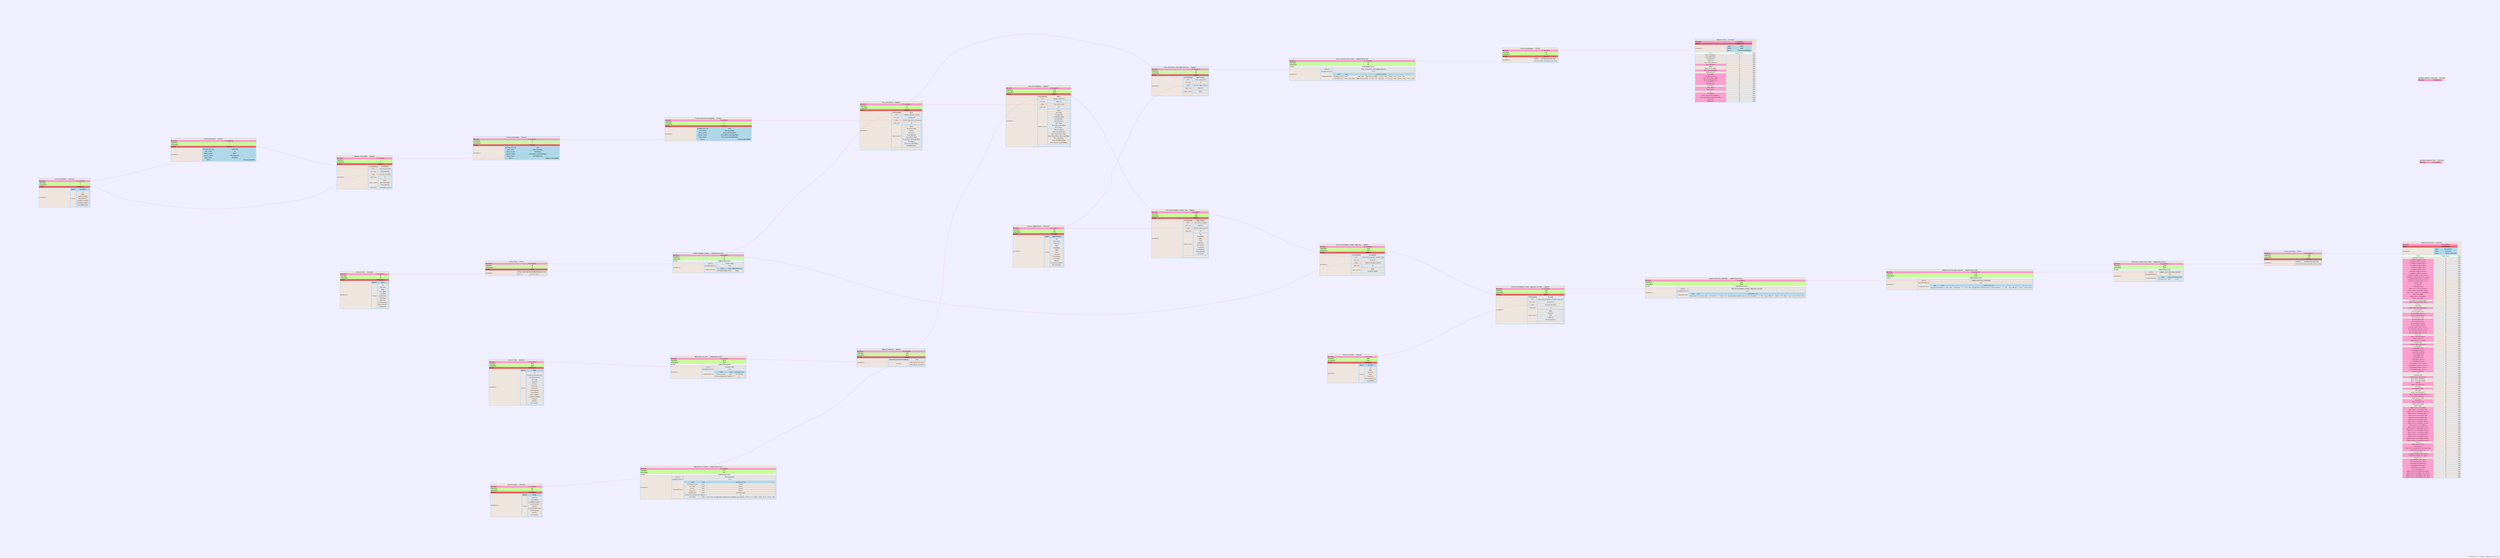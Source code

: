 
    digraph "EA DF" {
        graph [
          rankdir="RL"
          bgcolor="#efeffd"
          label="EA Dataflow Viz - created by:  Ramanujan version 0.11"
          labeljust="r"
          nodesep="0.18"
          ranksep="0.46"
          fontname="Courier"
          fontsize="9"
        ];
        node [
          fontname="Courier"
          fontsize="11"
          shape="plaintext"
          color="#99ccff"
        ];
        edge [ arrowsize="0.8"   ];
    

            Extract_Account [shape=none, margin=5, label=< 
                <table border="1" cellborder="1" cellspacing="0" bgcolor="seashell2">
                        <tr> <td colspan="3" bgcolor="seashell2"><b>Extract_Account - internal</b></td> 
                        </tr>
                        <tr> <td bgcolor="#ff99cc" port="action" align="left"><b>Duration</b> </td> 
                        <td bgcolor="#ff99cc" ><b> 1 second(s)</b></td> 
                        </tr>
                        
                         <tr> <td bgcolor="#ccff99" align="left"><b>InputRows</b> </td>
                              <td bgcolor="#ccff99" ><b> 1001</b></td> 
                        </tr>
                
                        
                         <tr> <td bgcolor="#ccff99" align="left"><b>outputRows</b> </td> 
                              <td bgcolor="#ccff99" ><b> 1001</b></td>
                        </tr>
                
            
                                <tr> <td bgcolor="#e66465" port="action" align="left"><b>action</b>
                                    </td> <td bgcolor="#e66465"> <b>sfdcDigest</b></td>
                                </tr>
                    
        <tr>
                <td port="parameters" align="left">parameters</td>
                <td>
                    <table>
                        <tr>
                            <td bgcolor="lightblue"><b>object</b></td>
                            <td bgcolor="lightblue"><b>Account</b></td>
                        </tr>
                        <tr>
                           <td>fields</td>
                           <td> <table>
                <tr> <td port="Id">Id</td> </tr>
            
                <tr> <td port="Name">Name</td> </tr>
            
                <tr> <td port="OwnerId">OwnerId</td> </tr>
            
                <tr> <td port="Type">Type</td> </tr>
            
                <tr> <td port="Industry">Industry</td> </tr>
            
                <tr> <td port="BillingCountry">BillingCountry</td> </tr>
            
                <tr> <td port="CreatedDate">CreatedDate</td> </tr>
            </table></td>
                        </tr>
                    </table>
                </td>
        </tr>
       
       </table>
       >
     ]
     

            Extract_Event [shape=none, margin=5, label=< 
                <table border="1" cellborder="1" cellspacing="0" bgcolor="seashell2">
                        <tr> <td colspan="3" bgcolor="seashell2"><b>Extract_Event - internal</b></td> 
                        </tr>
                        <tr> <td bgcolor="#ff99cc" port="action" align="left"><b>Duration</b> </td> 
                        <td bgcolor="#ff99cc" ><b> 1 second(s)</b></td> 
                        </tr>
                        
                         <tr> <td bgcolor="#ccff99" align="left"><b>InputRows</b> </td>
                              <td bgcolor="#ccff99" ><b> 241</b></td> 
                        </tr>
                
                        
                         <tr> <td bgcolor="#ccff99" align="left"><b>outputRows</b> </td> 
                              <td bgcolor="#ccff99" ><b> 241</b></td>
                        </tr>
                
            
                                <tr> <td bgcolor="#e66465" port="action" align="left"><b>action</b>
                                    </td> <td bgcolor="#e66465"> <b>sfdcDigest</b></td>
                                </tr>
                    
        <tr>
                <td port="parameters" align="left">parameters</td>
                <td>
                    <table>
                        <tr>
                            <td bgcolor="lightblue"><b>object</b></td>
                            <td bgcolor="lightblue"><b>Event</b></td>
                        </tr>
                        <tr>
                           <td>fields</td>
                           <td> <table>
                <tr> <td port="OwnerId">OwnerId</td> </tr>
            
                <tr> <td port="CreatedDate">CreatedDate</td> </tr>
            
                <tr> <td port="LastModifiedDate">LastModifiedDate</td> </tr>
            
                <tr> <td port="ActivityDate">ActivityDate</td> </tr>
            
                <tr> <td port="Subject">Subject</td> </tr>
            
                <tr> <td port="DurationInMinutes">DurationInMinutes</td> </tr>
            
                <tr> <td port="EventSubtype">EventSubtype</td> </tr>
            
                <tr> <td port="WhatId">WhatId</td> </tr>
            
                <tr> <td port="AccountId">AccountId</td> </tr>
            </table></td>
                        </tr>
                    </table>
                </td>
        </tr>
       
       </table>
       >
     ]
     

            Extract_Opportunity [shape=none, margin=5, label=< 
                <table border="1" cellborder="1" cellspacing="0" bgcolor="seashell2">
                        <tr> <td colspan="3" bgcolor="seashell2"><b>Extract_Opportunity - internal</b></td> 
                        </tr>
                        <tr> <td bgcolor="#ff99cc" port="action" align="left"><b>Duration</b> </td> 
                        <td bgcolor="#ff99cc" ><b> 2 second(s)</b></td> 
                        </tr>
                        
                         <tr> <td bgcolor="#ccff99" align="left"><b>InputRows</b> </td>
                              <td bgcolor="#ccff99" ><b> 706</b></td> 
                        </tr>
                
                        
                         <tr> <td bgcolor="#ccff99" align="left"><b>outputRows</b> </td> 
                              <td bgcolor="#ccff99" ><b> 706</b></td>
                        </tr>
                
            
                                <tr> <td bgcolor="#e66465" port="action" align="left"><b>action</b>
                                    </td> <td bgcolor="#e66465"> <b>sfdcDigest</b></td>
                                </tr>
                    
        <tr>
                <td port="parameters" align="left">parameters</td>
                <td>
                    <table>
                        <tr>
                            <td bgcolor="lightblue"><b>object</b></td>
                            <td bgcolor="lightblue"><b>Opportunity</b></td>
                        </tr>
                        <tr>
                           <td>fields</td>
                           <td> <table>
                <tr> <td port="Id">Id</td> </tr>
            
                <tr> <td port="AccountId">AccountId</td> </tr>
            
                <tr> <td port="OwnerId">OwnerId</td> </tr>
            
                <tr> <td port="Name">Name</td> </tr>
            
                <tr> <td port="StageName">StageName</td> </tr>
            
                <tr> <td port="IsWon">IsWon</td> </tr>
            
                <tr> <td port="Type">Type</td> </tr>
            
                <tr> <td port="IsClosed">IsClosed</td> </tr>
            
                <tr> <td port="CreatedDate">CreatedDate</td> </tr>
            
                <tr> <td port="CloseDate">CloseDate</td> </tr>
            
                <tr> <td port="Amount">Amount</td> </tr>
            
                <tr> <td port="LastActivityDate">LastActivityDate</td> </tr>
            
                <tr> <td port="RecordTypeId">RecordTypeId</td> </tr>
            </table></td>
                        </tr>
                    </table>
                </td>
        </tr>
       
       </table>
       >
     ]
     

            Extract_Task [shape=none, margin=5, label=< 
                <table border="1" cellborder="1" cellspacing="0" bgcolor="seashell2">
                        <tr> <td colspan="3" bgcolor="seashell2"><b>Extract_Task - internal</b></td> 
                        </tr>
                        <tr> <td bgcolor="#ff99cc" port="action" align="left"><b>Duration</b> </td> 
                        <td bgcolor="#ff99cc" ><b> 1 second(s)</b></td> 
                        </tr>
                        
                         <tr> <td bgcolor="#ccff99" align="left"><b>InputRows</b> </td>
                              <td bgcolor="#ccff99" ><b> 2079</b></td> 
                        </tr>
                
                        
                         <tr> <td bgcolor="#ccff99" align="left"><b>outputRows</b> </td> 
                              <td bgcolor="#ccff99" ><b> 2079</b></td>
                        </tr>
                
            
                                <tr> <td bgcolor="#e66465" port="action" align="left"><b>action</b>
                                    </td> <td bgcolor="#e66465"> <b>sfdcDigest</b></td>
                                </tr>
                    
        <tr>
                <td port="parameters" align="left">parameters</td>
                <td>
                    <table>
                        <tr>
                            <td bgcolor="lightblue"><b>object</b></td>
                            <td bgcolor="lightblue"><b>Task</b></td>
                        </tr>
                        <tr>
                           <td>fields</td>
                           <td> <table>
                <tr> <td port="Id">Id</td> </tr>
            
                <tr> <td port="CallDurationInSeconds">CallDurationInSeconds</td> </tr>
            
                <tr> <td port="CallDisposition">CallDisposition</td> </tr>
            
                <tr> <td port="CallType">CallType</td> </tr>
            
                <tr> <td port="OwnerId">OwnerId</td> </tr>
            
                <tr> <td port="Status">Status</td> </tr>
            
                <tr> <td port="Priority">Priority</td> </tr>
            
                <tr> <td port="IsClosed">IsClosed</td> </tr>
            
                <tr> <td port="TaskSubtype">TaskSubtype</td> </tr>
            
                <tr> <td port="CreatedDate">CreatedDate</td> </tr>
            
                <tr> <td port="ActivityDate">ActivityDate</td> </tr>
            
                <tr> <td port="LastModifiedDate">LastModifiedDate</td> </tr>
            
                <tr> <td port="Subject">Subject</td> </tr>
            
                <tr> <td port="WhatId">WhatId</td> </tr>
            
                <tr> <td port="AccountId">AccountId</td> </tr>
            </table></td>
                        </tr>
                    </table>
                </td>
        </tr>
       
       </table>
       >
     ]
     

            Extract_User [shape=none, margin=5, label=< 
                <table border="1" cellborder="1" cellspacing="0" bgcolor="seashell2">
                        <tr> <td colspan="3" bgcolor="seashell2"><b>Extract_User - internal</b></td> 
                        </tr>
                        <tr> <td bgcolor="#ff99cc" port="action" align="left"><b>Duration</b> </td> 
                        <td bgcolor="#ff99cc" ><b> 1 second(s)</b></td> 
                        </tr>
                        
                         <tr> <td bgcolor="#ccff99" align="left"><b>InputRows</b> </td>
                              <td bgcolor="#ccff99" ><b> 30</b></td> 
                        </tr>
                
                        
                         <tr> <td bgcolor="#ccff99" align="left"><b>outputRows</b> </td> 
                              <td bgcolor="#ccff99" ><b> 30</b></td>
                        </tr>
                
            
                                <tr> <td bgcolor="#e66465" port="action" align="left"><b>action</b>
                                    </td> <td bgcolor="#e66465"> <b>sfdcDigest</b></td>
                                </tr>
                    
        <tr>
                <td port="parameters" align="left">parameters</td>
                <td>
                    <table>
                        <tr>
                            <td bgcolor="lightblue"><b>object</b></td>
                            <td bgcolor="lightblue"><b>User</b></td>
                        </tr>
                        <tr>
                           <td>fields</td>
                           <td> <table>
                <tr> <td port="Id">Id</td> </tr>
            
                <tr> <td port="Username">Username</td> </tr>
            
                <tr> <td port="Name">Name</td> </tr>
            
                <tr> <td port="FirstName">FirstName</td> </tr>
            
                <tr> <td port="LastName">LastName</td> </tr>
            
                <tr> <td port="UserRoleId">UserRoleId</td> </tr>
            
                <tr> <td port="UserType">UserType</td> </tr>
            
                <tr> <td port="IsActive">IsActive</td> </tr>
            
                <tr> <td port="FullPhotoUrl">FullPhotoUrl</td> </tr>
            
                <tr> <td port="SmallPhotoUrl">SmallPhotoUrl</td> </tr>
            
                <tr> <td port="ManagerId">ManagerId</td> </tr>
            </table></td>
                        </tr>
                    </table>
                </td>
        </tr>
       
       </table>
       >
     ]
     

            Extract_UserRole [shape=none, margin=5, label=< 
                <table border="1" cellborder="1" cellspacing="0" bgcolor="seashell2">
                        <tr> <td colspan="3" bgcolor="seashell2"><b>Extract_UserRole - internal</b></td> 
                        </tr>
                        <tr> <td bgcolor="#ff99cc" port="action" align="left"><b>Duration</b> </td> 
                        <td bgcolor="#ff99cc" ><b> 1 second(s)</b></td> 
                        </tr>
                        
                         <tr> <td bgcolor="#ccff99" align="left"><b>InputRows</b> </td>
                              <td bgcolor="#ccff99" ><b> 5</b></td> 
                        </tr>
                
                        
                         <tr> <td bgcolor="#ccff99" align="left"><b>outputRows</b> </td> 
                              <td bgcolor="#ccff99" ><b> 5</b></td>
                        </tr>
                
            
                                <tr> <td bgcolor="#e66465" port="action" align="left"><b>action</b>
                                    </td> <td bgcolor="#e66465"> <b>sfdcDigest</b></td>
                                </tr>
                    
        <tr>
                <td port="parameters" align="left">parameters</td>
                <td>
                    <table>
                        <tr>
                            <td bgcolor="lightblue"><b>object</b></td>
                            <td bgcolor="lightblue"><b>UserRole</b></td>
                        </tr>
                        <tr>
                           <td>fields</td>
                           <td> <table>
                <tr> <td port="Id">Id</td> </tr>
            
                <tr> <td port="Name">Name</td> </tr>
            
                <tr> <td port="DeveloperName">DeveloperName</td> </tr>
            
                <tr> <td port="ParentRoleId">ParentRoleId</td> </tr>
            
                <tr> <td port="LastModifiedDate">LastModifiedDate</td> </tr>
            
                <tr> <td port="LastModifiedById">LastModifiedById</td> </tr>
            
                <tr> <td port="SystemModstamp">SystemModstamp</td> </tr>
            </table></td>
                        </tr>
                    </table>
                </td>
        </tr>
       
       </table>
       >
     ]
     

            Add_Fields_To_Event [shape=none, margin=5, label=< 
                <table border="1" cellborder="1" cellspacing="0" bgcolor="seashell2">
                        <tr> <td colspan="3" bgcolor="seashell2"><b>Add_Fields_To_Event - computeExpression</b></td> 
                        </tr>
                        <tr> <td bgcolor="#ff99cc" port="action" align="left"><b>Duration</b> </td> 
                        <td bgcolor="#ff99cc" ><b> 0 second(s)</b></td> 
                        </tr>
                        
                         <tr> <td bgcolor="#ccff99" align="left"><b>InputRows</b> </td>
                              <td bgcolor="#ccff99" ><b> 241</b></td> 
                        </tr>
                
                        
                         <tr> <td bgcolor="#ccff99" align="left"><b>outputRows</b> </td> 
                              <td bgcolor="#ccff99" ><b> 241</b></td>
                        </tr>
                
            
                                <tr> <td bgcolor="#efefef" port="action" align="left"><b>action</b>
                                    </td> <td bgcolor="#efefef"> <b>computeExpression</b></td>
                                </tr>
                    
        <tr>
                <td port="parameters" align="left">parameters</td>
                <td>
                    <table>
                        <tr>
                            <td><b>source</b></td>
                            <td port="Extract_Event"><b>Extract_Event</b></td>
                        </tr>
                        <tr>
                           <td>mergeWithSource</td>
                           <td>true</td>
                        </tr>

                        <tr>
                            <td>computedFields</td>
                            <td><table><tr><td bgcolor="lightblue">name</td>
                         <td bgcolor="lightblue">type</td>
                         <td bgcolor="lightblue">saqlExpression</td>
                    </tr>
                <tr> <td>CallDisposition</td>
                     <td>Text</td>
                     <td>&quot;Event&quot;</td>
            </tr>
                <tr> <td>CallType</td>
                     <td>Text</td>
                     <td>&quot;Event&quot;</td>
            </tr>
                <tr> <td>Status</td>
                     <td>Text</td>
                     <td>&quot;Event&quot;</td>
            </tr>
                <tr> <td>Priority</td>
                     <td>Text</td>
                     <td>&quot;Event&quot;</td>
            </tr>
                <tr> <td>TaskSubtype</td>
                     <td>Text</td>
                     <td>EventSubtype</td>
            </tr>
                <tr> <td>CallDurationInSeconds</td>
                     <td>Numeric</td>
                     <td>0</td>
            </tr>
                <tr> <td>IsClosed</td>
                     <td>Text</td>
                     <td>case when daysBetween(toDate(ActivityDate_sec_epoch), now()) &gt;= 0 then &quot;true&quot; else &quot;false&quot; end</td>
            </tr></table></td>
                         </tr>
                    </table>
                </td>
        </tr>

       
       </table>
       >
     ]
     
        "Add_Fields_To_Event":"Extract_Event":w -> "Extract_Event":"action":e    [arrowhead=none dir=back  color="#ff99cc"  fontname="Monaco" fontsize="9" ];
        

            Add_Fields_To_Task [shape=none, margin=5, label=< 
                <table border="1" cellborder="1" cellspacing="0" bgcolor="seashell2">
                        <tr> <td colspan="3" bgcolor="seashell2"><b>Add_Fields_To_Task - computeExpression</b></td> 
                        </tr>
                        <tr> <td bgcolor="#ff99cc" port="action" align="left"><b>Duration</b> </td> 
                        <td bgcolor="#ff99cc" ><b> 0 second(s)</b></td> 
                        </tr>
                        
                         <tr> <td bgcolor="#ccff99" align="left"><b>InputRows</b> </td>
                              <td bgcolor="#ccff99" ><b> 2079</b></td> 
                        </tr>
                
                        
                         <tr> <td bgcolor="#ccff99" align="left"><b>outputRows</b> </td> 
                              <td bgcolor="#ccff99" ><b> 2079</b></td>
                        </tr>
                
            
                                <tr> <td bgcolor="#efefef" port="action" align="left"><b>action</b>
                                    </td> <td bgcolor="#efefef"> <b>computeExpression</b></td>
                                </tr>
                    
        <tr>
                <td port="parameters" align="left">parameters</td>
                <td>
                    <table>
                        <tr>
                            <td><b>source</b></td>
                            <td port="Extract_Task"><b>Extract_Task</b></td>
                        </tr>
                        <tr>
                           <td>mergeWithSource</td>
                           <td>true</td>
                        </tr>

                        <tr>
                            <td>computedFields</td>
                            <td><table><tr><td bgcolor="lightblue">name</td>
                         <td bgcolor="lightblue">type</td>
                         <td bgcolor="lightblue">saqlExpression</td>
                    </tr>
                <tr> <td>EventSubtype</td>
                     <td>Text</td>
                     <td>TaskSubtype</td>
            </tr>
                <tr> <td>DurationInMinutes</td>
                     <td>Numeric</td>
                     <td>0</td>
            </tr></table></td>
                         </tr>
                    </table>
                </td>
        </tr>

       
       </table>
       >
     ]
     
        "Add_Fields_To_Task":"Extract_Task":w -> "Extract_Task":"action":e    [arrowhead=none dir=back  color="#ff99cc"  fontname="Monaco" fontsize="9" ];
        

            Filter_User [shape=none, margin=5, label=< 
                <table border="1" cellborder="1" cellspacing="0" bgcolor="seashell2">
                        <tr> <td colspan="3" bgcolor="seashell2"><b>Filter_User - filter</b></td> 
                        </tr>
                        <tr> <td bgcolor="#ff99cc" port="action" align="left"><b>Duration</b> </td> 
                        <td bgcolor="#ff99cc" ><b> 0 second(s)</b></td> 
                        </tr>
                        
                         <tr> <td bgcolor="#ccff99" align="left"><b>InputRows</b> </td>
                              <td bgcolor="#ccff99" ><b> 30</b></td> 
                        </tr>
                
                        
                         <tr> <td bgcolor="#ccff99" align="left"><b>outputRows</b> </td> 
                              <td bgcolor="#ccff99" ><b> 30</b></td>
                        </tr>
                
            
                                <tr> <td bgcolor="#e66465" port="action" align="left"><b>action</b>
                                    </td> <td bgcolor="#e66465"> <b>filter</b></td>
                                </tr>
                    
        <tr>
                <td port="parameters" align="left">parameters</td>
                <td>
                    <table>
                        <tr>
                            <td><b>filter</b></td>
                            <td><b>UserType:EQ:Standard|PowerPartner</b></td>
                        </tr>
                        <tr>
                           <td>source</td>
                           <td port="Extract_User">Extract_User</td>
                        </tr>
                    </table>
                </td>
        </tr>
       
       </table>
       >
     ]
     
            "Filter_User":"Extract_User":w -> "Extract_User":"action":e    [arrowhead=none dir=back  color="#ff99cc"  fontname="Monaco" fontsize="9" ];
            

            Flatten_UserRole [shape=none, margin=5, label=< 
                <table border="1" cellborder="1" cellspacing="0" bgcolor="seashell2">
                        <tr> <td colspan="3" bgcolor="seashell2"><b>Flatten_UserRole - flatten</b></td> 
                        </tr>
                        <tr> <td bgcolor="#ff99cc" port="action" align="left"><b>Duration</b> </td> 
                        <td bgcolor="#ff99cc" ><b> 0 second(s)</b></td> 
                        </tr>
                        
                         <tr> <td bgcolor="#ccff99" align="left"><b>InputRows</b> </td>
                              <td bgcolor="#ccff99" ><b> 5</b></td> 
                        </tr>
                
                        
                         <tr> <td bgcolor="#ccff99" align="left"><b>outputRows</b> </td> 
                              <td bgcolor="#ccff99" ><b> 5</b></td>
                        </tr>
                
            
                                <tr> <td bgcolor="#e66465" port="action" align="left"><b>action</b>
                                    </td> <td bgcolor="#e66465"> <b>flatten</b></td>
                                </tr>
                    
        <tr>
                <td port="parameters" align="left">parameters</td>
                <td>
                    <table>
                        <tr>
                            <td bgcolor="lightblue"><b>include_self_id</b></td>
                            <td bgcolor="lightblue"><b>undefined</b></td>
                        </tr>
                        <tr>
                                <td bgcolor="lightblue"><b>self_field</b></td>
                                <td bgcolor="lightblue"><b>Id</b></td>
                        </tr>

                        <tr>
                                <td bgcolor="lightblue"><b>multi_field</b></td>
                                <td bgcolor="lightblue"><b>Roles</b></td>
                        </tr>  
                        <tr>
                                <td bgcolor="lightblue"><b>parent_field</b></td>
                                <td bgcolor="lightblue"><b>ParentRoleId</b></td>
                         </tr>
                        <tr>
                                <td bgcolor="lightblue"><b>path_field</b></td>
                                <td bgcolor="lightblue"><b>RolePath</b></td>
                         </tr>
                        <tr>
                                <td bgcolor="lightblue"><b>source</b></td>
                                <td port="Extract_UserRole" bgcolor="lightblue"><b>
                                        Extract_UserRole</b></td></tr>
                        </table>
                    </td>
            </tr>
            
       </table>
       >
     ]
     
        "Flatten_UserRole":"Extract_UserRole":w -> "Extract_UserRole":"action":e    [arrowhead=none dir=back  color="#ff99cc"  fontname="Monaco" fontsize="9" ];
        

            Append_TaskEvent [shape=none, margin=5, label=< 
                <table border="1" cellborder="1" cellspacing="0" bgcolor="seashell2">
                        <tr> <td colspan="3" bgcolor="seashell2"><b>Append_TaskEvent - append</b></td> 
                        </tr>
                        <tr> <td bgcolor="#ff99cc" port="action" align="left"><b>Duration</b> </td> 
                        <td bgcolor="#ff99cc" ><b> 0 second(s)</b></td> 
                        </tr>
                        
                         <tr> <td bgcolor="#ccff99" align="left"><b>InputRows</b> </td>
                              <td bgcolor="#ccff99" ><b> 2320</b></td> 
                        </tr>
                
                        
                         <tr> <td bgcolor="#ccff99" align="left"><b>outputRows</b> </td> 
                              <td bgcolor="#ccff99" ><b> 2320</b></td>
                        </tr>
                
            
                                <tr> <td bgcolor="#e66465" port="action" align="left"><b>action</b>
                                    </td> <td bgcolor="#e66465"> <b>append</b></td>
                                </tr>
                    
        <tr>
                <td port="parameters" align="left">parameters</td>
                <td>
                    <table>
                        <tr>
                            <td><b>enableDisjointedSchemaMerge</b></td>
                            <td><b>true</b></td>
                        </tr>
                        <tr>
                           <td>sources</td>
                           <td> <table>
                <tr> <td port="Add_Fields_To_Task">Add_Fields_To_Task</td> </tr>
            
                <tr> <td port="Add_Fields_To_Event">Add_Fields_To_Event</td> </tr>
            </table></td>
                        </tr>
                    </table>
                </td>
        </tr>
       
       </table>
       >
     ]
     
            "Append_TaskEvent":"Add_Fields_To_Task":w -> "Add_Fields_To_Task":"action":e    [arrowhead=none dir=back  color="#ff99cc"  fontname="Monaco" fontsize="9" ];
            
            "Append_TaskEvent":"Add_Fields_To_Event":w -> "Add_Fields_To_Event":"action":e    [arrowhead=none dir=back  color="#ff99cc"  fontname="Monaco" fontsize="9" ];
            

            Compute_Manager_Unique [shape=none, margin=5, label=< 
                <table border="1" cellborder="1" cellspacing="0" bgcolor="seashell2">
                        <tr> <td colspan="3" bgcolor="seashell2"><b>Compute_Manager_Unique - computeExpression</b></td> 
                        </tr>
                        <tr> <td bgcolor="#ff99cc" port="action" align="left"><b>Duration</b> </td> 
                        <td bgcolor="#ff99cc" ><b> 0 second(s)</b></td> 
                        </tr>
                        
                         <tr> <td bgcolor="#ccff99" align="left"><b>InputRows</b> </td>
                              <td bgcolor="#ccff99" ><b> 24</b></td> 
                        </tr>
                
                        
                         <tr> <td bgcolor="#ccff99" align="left"><b>outputRows</b> </td> 
                              <td bgcolor="#ccff99" ><b> 24</b></td>
                        </tr>
                
            
                                <tr> <td bgcolor="#efefef" port="action" align="left"><b>action</b>
                                    </td> <td bgcolor="#efefef"> <b>computeExpression</b></td>
                                </tr>
                    
        <tr>
                <td port="parameters" align="left">parameters</td>
                <td>
                    <table>
                        <tr>
                            <td><b>source</b></td>
                            <td port="Filter_User"><b>Filter_User</b></td>
                        </tr>
                        <tr>
                           <td>mergeWithSource</td>
                           <td>true</td>
                        </tr>

                        <tr>
                            <td>computedFields</td>
                            <td><table><tr><td bgcolor="lightblue">name</td>
                         <td bgcolor="lightblue">type</td>
                         <td bgcolor="lightblue">saqlExpression</td>
                    </tr>
                <tr> <td>UniqueUserName</td>
                     <td>Text</td>
                     <td>&#39;Name&#39;</td>
            </tr></table></td>
                         </tr>
                    </table>
                </td>
        </tr>

       
       </table>
       >
     ]
     
        "Compute_Manager_Unique":"Filter_User":w -> "Filter_User":"action":e    [arrowhead=none dir=back  color="#ff99cc"  fontname="Monaco" fontsize="9" ];
        

            Augment_ParentName [shape=none, margin=5, label=< 
                <table border="1" cellborder="1" cellspacing="0" bgcolor="seashell2">
                        <tr> <td colspan="3" bgcolor="seashell2"><b>Augment_ParentName - augment</b></td> 
                        </tr>
                        <tr> <td bgcolor="#ff99cc" port="action" align="left"><b>Duration</b> </td> 
                        <td bgcolor="#ff99cc" ><b> 0 second(s)</b></td> 
                        </tr>
                        
                         <tr> <td bgcolor="#ccff99" align="left"><b>InputRows</b> </td>
                              <td bgcolor="#ccff99" ><b> 5</b></td> 
                        </tr>
                
                        
                         <tr> <td bgcolor="#ccff99" align="left"><b>outputRows</b> </td> 
                              <td bgcolor="#ccff99" ><b> 5</b></td>
                        </tr>
                
            
                                <tr> <td bgcolor="#e66465" port="action" align="left"><b>action</b>
                                    </td> <td bgcolor="#e66465"> <b>augment</b></td>
                                </tr>
                    
        <tr>
                <td port="parameters" align="left">parameters</td>
                <td>
                    <table>
                        <tr>
                            <td><b>relationship</b></td>
                            <td><b>ParentRole</b></td>
                        </tr>

                        <tr>
                            <td>left</td>
                            <td port="Flatten_UserRole"> Flatten_UserRole</td>
                        </tr>
                        <tr>
                            <td>left_key</td>
                            <td> <table>
                <tr> <td port="ParentRoleId">ParentRoleId</td> </tr>
        </table></td>
                        </tr>

                        <tr>
                            <td>right</td>
                            <td port="Extract_UserRole"> Extract_UserRole</td>
                         </tr>
                        <tr>
                            <td>right_key</td>
                            <td> <table>
                <tr> <td port="Id">Id</td> </tr>
        </table></td>
                        </tr>
                        <tr>
                           <td>right_select</td>
                           <td> <table>
                <tr> <td port="Name">Name</td> </tr>
            
                <tr> <td port="DeveloperName">DeveloperName</td> </tr>
            
                <tr> <td port="ParentRoleId">ParentRoleId</td> </tr>
            </table></td>
                        </tr>
                        <tr>
                        <td> operation</td>
                        <td>  LookupMultiValue</td>
                     </tr>
                    </table>
                </td>
        </tr>

       
       </table>
       >
     ]
     
        "Augment_ParentName":"Flatten_UserRole":w -> "Flatten_UserRole":"action":e    [arrowhead=none dir=back  color="#ff99cc"  fontname="Monaco" fontsize="9" ];
        "Augment_ParentName":"Extract_UserRole":w -> "Extract_UserRole":"action":e    [arrowhead=none dir=back  color="#ff99cc"  fontname="Monaco" fontsize="9" ];
        

            Flatten_ParentName [shape=none, margin=5, label=< 
                <table border="1" cellborder="1" cellspacing="0" bgcolor="seashell2">
                        <tr> <td colspan="3" bgcolor="seashell2"><b>Flatten_ParentName - flatten</b></td> 
                        </tr>
                        <tr> <td bgcolor="#ff99cc" port="action" align="left"><b>Duration</b> </td> 
                        <td bgcolor="#ff99cc" ><b> 0 second(s)</b></td> 
                        </tr>
                        
                         <tr> <td bgcolor="#ccff99" align="left"><b>InputRows</b> </td>
                              <td bgcolor="#ccff99" ><b> 5</b></td> 
                        </tr>
                
                        
                         <tr> <td bgcolor="#ccff99" align="left"><b>outputRows</b> </td> 
                              <td bgcolor="#ccff99" ><b> 5</b></td>
                        </tr>
                
            
                                <tr> <td bgcolor="#e66465" port="action" align="left"><b>action</b>
                                    </td> <td bgcolor="#e66465"> <b>flatten</b></td>
                                </tr>
                    
        <tr>
                <td port="parameters" align="left">parameters</td>
                <td>
                    <table>
                        <tr>
                            <td bgcolor="lightblue"><b>include_self_id</b></td>
                            <td bgcolor="lightblue"><b>true</b></td>
                        </tr>
                        <tr>
                                <td bgcolor="lightblue"><b>self_field</b></td>
                                <td bgcolor="lightblue"><b>DeveloperName</b></td>
                        </tr>

                        <tr>
                                <td bgcolor="lightblue"><b>multi_field</b></td>
                                <td bgcolor="lightblue"><b>RoleNames</b></td>
                        </tr>  
                        <tr>
                                <td bgcolor="lightblue"><b>parent_field</b></td>
                                <td bgcolor="lightblue"><b>ParentRole.DeveloperName</b></td>
                         </tr>
                        <tr>
                                <td bgcolor="lightblue"><b>path_field</b></td>
                                <td bgcolor="lightblue"><b>RoleNamesPath</b></td>
                         </tr>
                        <tr>
                                <td bgcolor="lightblue"><b>source</b></td>
                                <td port="Augment_ParentName" bgcolor="lightblue"><b>
                                        Augment_ParentName</b></td></tr>
                        </table>
                    </td>
            </tr>
            
       </table>
       >
     ]
     
        "Flatten_ParentName":"Augment_ParentName":w -> "Augment_ParentName":"action":e    [arrowhead=none dir=back  color="#ff99cc"  fontname="Monaco" fontsize="9" ];
        

            Flatten_Hierarchy_Grouping [shape=none, margin=5, label=< 
                <table border="1" cellborder="1" cellspacing="0" bgcolor="seashell2">
                        <tr> <td colspan="3" bgcolor="seashell2"><b>Flatten_Hierarchy_Grouping - flatten</b></td> 
                        </tr>
                        <tr> <td bgcolor="#ff99cc" port="action" align="left"><b>Duration</b> </td> 
                        <td bgcolor="#ff99cc" ><b> 0 second(s)</b></td> 
                        </tr>
                        
                         <tr> <td bgcolor="#ccff99" align="left"><b>InputRows</b> </td>
                              <td bgcolor="#ccff99" ><b> 5</b></td> 
                        </tr>
                
                        
                         <tr> <td bgcolor="#ccff99" align="left"><b>outputRows</b> </td> 
                              <td bgcolor="#ccff99" ><b> 5</b></td>
                        </tr>
                
            
                                <tr> <td bgcolor="#e66465" port="action" align="left"><b>action</b>
                                    </td> <td bgcolor="#e66465"> <b>flatten</b></td>
                                </tr>
                    
        <tr>
                <td port="parameters" align="left">parameters</td>
                <td>
                    <table>
                        <tr>
                            <td bgcolor="lightblue"><b>include_self_id</b></td>
                            <td bgcolor="lightblue"><b>true</b></td>
                        </tr>
                        <tr>
                                <td bgcolor="lightblue"><b>self_field</b></td>
                                <td bgcolor="lightblue"><b>DeveloperName</b></td>
                        </tr>

                        <tr>
                                <td bgcolor="lightblue"><b>multi_field</b></td>
                                <td bgcolor="lightblue"><b>Hierarchy_RoleNames</b></td>
                        </tr>  
                        <tr>
                                <td bgcolor="lightblue"><b>parent_field</b></td>
                                <td bgcolor="lightblue"><b>ParentRole.DeveloperName</b></td>
                         </tr>
                        <tr>
                                <td bgcolor="lightblue"><b>path_field</b></td>
                                <td bgcolor="lightblue"><b>Hierarchy_RoleNamesPath</b></td>
                         </tr>
                        <tr>
                                <td bgcolor="lightblue"><b>source</b></td>
                                <td port="Flatten_ParentName" bgcolor="lightblue"><b>
                                        Flatten_ParentName</b></td></tr>
                        </table>
                    </td>
            </tr>
            
       </table>
       >
     ]
     
        "Flatten_Hierarchy_Grouping":"Flatten_ParentName":w -> "Flatten_ParentName":"action":e    [arrowhead=none dir=back  color="#ff99cc"  fontname="Monaco" fontsize="9" ];
        

            User_with_Roles [shape=none, margin=5, label=< 
                <table border="1" cellborder="1" cellspacing="0" bgcolor="seashell2">
                        <tr> <td colspan="3" bgcolor="seashell2"><b>User_with_Roles - augment</b></td> 
                        </tr>
                        <tr> <td bgcolor="#ff99cc" port="action" align="left"><b>Duration</b> </td> 
                        <td bgcolor="#ff99cc" ><b> 0 second(s)</b></td> 
                        </tr>
                        
                         <tr> <td bgcolor="#ccff99" align="left"><b>InputRows</b> </td>
                              <td bgcolor="#ccff99" ><b> 24</b></td> 
                        </tr>
                
                        
                         <tr> <td bgcolor="#ccff99" align="left"><b>outputRows</b> </td> 
                              <td bgcolor="#ccff99" ><b> 24</b></td>
                        </tr>
                
            
                                <tr> <td bgcolor="#e66465" port="action" align="left"><b>action</b>
                                    </td> <td bgcolor="#e66465"> <b>augment</b></td>
                                </tr>
                    
        <tr>
                <td port="parameters" align="left">parameters</td>
                <td>
                    <table>
                        <tr>
                            <td><b>relationship</b></td>
                            <td><b>Role</b></td>
                        </tr>

                        <tr>
                            <td>left</td>
                            <td port="Compute_Manager_Unique"> Compute_Manager_Unique</td>
                        </tr>
                        <tr>
                            <td>left_key</td>
                            <td> <table>
                <tr> <td port="UserRoleId">UserRoleId</td> </tr>
        </table></td>
                        </tr>

                        <tr>
                            <td>right</td>
                            <td port="Flatten_Hierarchy_Grouping"> Flatten_Hierarchy_Grouping</td>
                         </tr>
                        <tr>
                            <td>right_key</td>
                            <td> <table>
                <tr> <td port="Id">Id</td> </tr>
        </table></td>
                        </tr>
                        <tr>
                           <td>right_select</td>
                           <td> <table>
                <tr> <td port="Name">Name</td> </tr>
            
                <tr> <td port="DeveloperName">DeveloperName</td> </tr>
            
                <tr> <td port="Roles">Roles</td> </tr>
            
                <tr> <td port="RolePath">RolePath</td> </tr>
            
                <tr> <td port="ParentRoleId">ParentRoleId</td> </tr>
            
                <tr> <td port="ParentRole.Name">ParentRole.Name</td> </tr>
            
                <tr> <td port="ParentRole.DeveloperName">ParentRole.DeveloperName</td> </tr>
            
                <tr> <td port="RoleNames">RoleNames</td> </tr>
            
                <tr> <td port="Hierarchy_RoleNames">Hierarchy_RoleNames</td> </tr>
            
                <tr> <td port="RoleNamesPath">RoleNamesPath</td> </tr>
            </table></td>
                        </tr>
                        <tr>
                        <td> </td>
                        <td>  </td>
                     </tr>
                    </table>
                </td>
        </tr>

       
       </table>
       >
     ]
     
        "User_with_Roles":"Compute_Manager_Unique":w -> "Compute_Manager_Unique":"action":e    [arrowhead=none dir=back  color="#ff99cc"  fontname="Monaco" fontsize="9" ];
        "User_with_Roles":"Flatten_Hierarchy_Grouping":w -> "Flatten_Hierarchy_Grouping":"action":e    [arrowhead=none dir=back  color="#ff99cc"  fontname="Monaco" fontsize="9" ];
        

            Join_ActivityOwner [shape=none, margin=5, label=< 
                <table border="1" cellborder="1" cellspacing="0" bgcolor="seashell2">
                        <tr> <td colspan="3" bgcolor="seashell2"><b>Join_ActivityOwner - augment</b></td> 
                        </tr>
                        <tr> <td bgcolor="#ff99cc" port="action" align="left"><b>Duration</b> </td> 
                        <td bgcolor="#ff99cc" ><b> 0 second(s)</b></td> 
                        </tr>
                        
                         <tr> <td bgcolor="#ccff99" align="left"><b>InputRows</b> </td>
                              <td bgcolor="#ccff99" ><b> 2320</b></td> 
                        </tr>
                
                        
                         <tr> <td bgcolor="#ccff99" align="left"><b>outputRows</b> </td> 
                              <td bgcolor="#ccff99" ><b> 2320</b></td>
                        </tr>
                
            
                                <tr> <td bgcolor="#e66465" port="action" align="left"><b>action</b>
                                    </td> <td bgcolor="#e66465"> <b>augment</b></td>
                                </tr>
                    
        <tr>
                <td port="parameters" align="left">parameters</td>
                <td>
                    <table>
                        <tr>
                            <td><b>relationship</b></td>
                            <td><b>Owner</b></td>
                        </tr>

                        <tr>
                            <td>left</td>
                            <td port="Append_TaskEvent"> Append_TaskEvent</td>
                        </tr>
                        <tr>
                            <td>left_key</td>
                            <td> <table>
                <tr> <td port="OwnerId">OwnerId</td> </tr>
        </table></td>
                        </tr>

                        <tr>
                            <td>right</td>
                            <td port="User_with_Roles"> User_with_Roles</td>
                         </tr>
                        <tr>
                            <td>right_key</td>
                            <td> <table>
                <tr> <td port="Id">Id</td> </tr>
        </table></td>
                        </tr>
                        <tr>
                           <td>right_select</td>
                           <td> <table>
                <tr> <td port="Name">Name</td> </tr>
            
                <tr> <td port="Username">Username</td> </tr>
            
                <tr> <td port="UserRoleId">UserRoleId</td> </tr>
            
                <tr> <td port="UniqueUserName">UniqueUserName</td> </tr>
            
                <tr> <td port="FullPhotoUrl">FullPhotoUrl</td> </tr>
            
                <tr> <td port="SmallPhotoUrl">SmallPhotoUrl</td> </tr>
            
                <tr> <td port="Role.Name">Role.Name</td> </tr>
            
                <tr> <td port="Role.DeveloperName">Role.DeveloperName</td> </tr>
            
                <tr> <td port="Role.Roles">Role.Roles</td> </tr>
            
                <tr> <td port="Role.RolePath">Role.RolePath</td> </tr>
            
                <tr> <td port="Role.ParentRoleId">Role.ParentRoleId</td> </tr>
            
                <tr> <td port="Role.ParentRole.Name">Role.ParentRole.Name</td> </tr>
            
                <tr> <td port="Role.ParentRole.DeveloperName">Role.ParentRole.DeveloperName</td> </tr>
            
                <tr> <td port="Role.RoleNames">Role.RoleNames</td> </tr>
            
                <tr> <td port="Role.RoleNamesPath">Role.RoleNamesPath</td> </tr>
            
                <tr> <td port="Role.Hierarchy_RoleNames">Role.Hierarchy_RoleNames</td> </tr>
            </table></td>
                        </tr>
                        <tr>
                        <td> </td>
                        <td>  </td>
                     </tr>
                    </table>
                </td>
        </tr>

       
       </table>
       >
     ]
     
        "Join_ActivityOwner":"Append_TaskEvent":w -> "Append_TaskEvent":"action":e    [arrowhead=none dir=back  color="#ff99cc"  fontname="Monaco" fontsize="9" ];
        "Join_ActivityOwner":"User_with_Roles":w -> "User_with_Roles":"action":e    [arrowhead=none dir=back  color="#ff99cc"  fontname="Monaco" fontsize="9" ];
        

            User_with_Roles_with_Opportunities [shape=none, margin=5, label=< 
                <table border="1" cellborder="1" cellspacing="0" bgcolor="seashell2">
                        <tr> <td colspan="3" bgcolor="seashell2"><b>User_with_Roles_with_Opportunities - augment</b></td> 
                        </tr>
                        <tr> <td bgcolor="#ff99cc" port="action" align="left"><b>Duration</b> </td> 
                        <td bgcolor="#ff99cc" ><b> 0 second(s)</b></td> 
                        </tr>
                        
                         <tr> <td bgcolor="#ccff99" align="left"><b>InputRows</b> </td>
                              <td bgcolor="#ccff99" ><b> 24</b></td> 
                        </tr>
                
                        
                         <tr> <td bgcolor="#ccff99" align="left"><b>outputRows</b> </td> 
                              <td bgcolor="#ccff99" ><b> 24</b></td>
                        </tr>
                
            
                                <tr> <td bgcolor="#e66465" port="action" align="left"><b>action</b>
                                    </td> <td bgcolor="#e66465"> <b>augment</b></td>
                                </tr>
                    
        <tr>
                <td port="parameters" align="left">parameters</td>
                <td>
                    <table>
                        <tr>
                            <td><b>relationship</b></td>
                            <td><b>Opportunity</b></td>
                        </tr>

                        <tr>
                            <td>left</td>
                            <td port="User_with_Roles"> User_with_Roles</td>
                        </tr>
                        <tr>
                            <td>left_key</td>
                            <td> <table>
                <tr> <td port="Id">Id</td> </tr>
        </table></td>
                        </tr>

                        <tr>
                            <td>right</td>
                            <td port="Extract_Opportunity"> Extract_Opportunity</td>
                         </tr>
                        <tr>
                            <td>right_key</td>
                            <td> <table>
                <tr> <td port="OwnerId">OwnerId</td> </tr>
        </table></td>
                        </tr>
                        <tr>
                           <td>right_select</td>
                           <td> <table>
                <tr> <td port="Name">Name</td> </tr>
            </table></td>
                        </tr>
                        <tr>
                        <td> </td>
                        <td>  </td>
                     </tr>
                    </table>
                </td>
        </tr>

       
       </table>
       >
     ]
     
        "User_with_Roles_with_Opportunities":"User_with_Roles":w -> "User_with_Roles":"action":e    [arrowhead=none dir=back  color="#ff99cc"  fontname="Monaco" fontsize="9" ];
        "User_with_Roles_with_Opportunities":"Extract_Opportunity":w -> "Extract_Opportunity":"action":e    [arrowhead=none dir=back  color="#ff99cc"  fontname="Monaco" fontsize="9" ];
        

            Join_ActivityOwner_Product_Opp [shape=none, margin=5, label=< 
                <table border="1" cellborder="1" cellspacing="0" bgcolor="seashell2">
                        <tr> <td colspan="3" bgcolor="seashell2"><b>Join_ActivityOwner_Product_Opp - augment</b></td> 
                        </tr>
                        <tr> <td bgcolor="#ff99cc" port="action" align="left"><b>Duration</b> </td> 
                        <td bgcolor="#ff99cc" ><b> 0 second(s)</b></td> 
                        </tr>
                        
                         <tr> <td bgcolor="#ccff99" align="left"><b>InputRows</b> </td>
                              <td bgcolor="#ccff99" ><b> 2320</b></td> 
                        </tr>
                
                        
                         <tr> <td bgcolor="#ccff99" align="left"><b>outputRows</b> </td> 
                              <td bgcolor="#ccff99" ><b> 2320</b></td>
                        </tr>
                
            
                                <tr> <td bgcolor="#e66465" port="action" align="left"><b>action</b>
                                    </td> <td bgcolor="#e66465"> <b>augment</b></td>
                                </tr>
                    
        <tr>
                <td port="parameters" align="left">parameters</td>
                <td>
                    <table>
                        <tr>
                            <td><b>relationship</b></td>
                            <td><b>Opportunity</b></td>
                        </tr>

                        <tr>
                            <td>left</td>
                            <td port="Join_ActivityOwner"> Join_ActivityOwner</td>
                        </tr>
                        <tr>
                            <td>left_key</td>
                            <td> <table>
                <tr> <td port="WhatId">WhatId</td> </tr>
        </table></td>
                        </tr>

                        <tr>
                            <td>right</td>
                            <td port="Extract_Opportunity"> Extract_Opportunity</td>
                         </tr>
                        <tr>
                            <td>right_key</td>
                            <td> <table>
                <tr> <td port="Id">Id</td> </tr>
        </table></td>
                        </tr>
                        <tr>
                           <td>right_select</td>
                           <td> <table>
                <tr> <td port="Id">Id</td> </tr>
            
                <tr> <td port="StageName">StageName</td> </tr>
            
                <tr> <td port="Name">Name</td> </tr>
            
                <tr> <td port="Type">Type</td> </tr>
            
                <tr> <td port="OwnerId">OwnerId</td> </tr>
            
                <tr> <td port="AccountId">AccountId</td> </tr>
            
                <tr> <td port="CloseDate">CloseDate</td> </tr>
            
                <tr> <td port="CreatedDate">CreatedDate</td> </tr>
            
                <tr> <td port="RecordTypeId">RecordTypeId</td> </tr>
            
                <tr> <td port="IsClosed">IsClosed</td> </tr>
            </table></td>
                        </tr>
                        <tr>
                        <td> </td>
                        <td>  </td>
                     </tr>
                    </table>
                </td>
        </tr>

       
       </table>
       >
     ]
     
        "Join_ActivityOwner_Product_Opp":"Join_ActivityOwner":w -> "Join_ActivityOwner":"action":e    [arrowhead=none dir=back  color="#ff99cc"  fontname="Monaco" fontsize="9" ];
        "Join_ActivityOwner_Product_Opp":"Extract_Opportunity":w -> "Extract_Opportunity":"action":e    [arrowhead=none dir=back  color="#ff99cc"  fontname="Monaco" fontsize="9" ];
        

            Users_Custom_Filter_Flag [shape=none, margin=5, label=< 
                <table border="1" cellborder="1" cellspacing="0" bgcolor="seashell2">
                        <tr> <td colspan="3" bgcolor="seashell2"><b>Users_Custom_Filter_Flag - computeExpression</b></td> 
                        </tr>
                        <tr> <td bgcolor="#ff99cc" port="action" align="left"><b>Duration</b> </td> 
                        <td bgcolor="#ff99cc" ><b> 0 second(s)</b></td> 
                        </tr>
                        
                         <tr> <td bgcolor="#ccff99" align="left"><b>InputRows</b> </td>
                              <td bgcolor="#ccff99" ><b> 24</b></td> 
                        </tr>
                
                        
                         <tr> <td bgcolor="#ccff99" align="left"><b>outputRows</b> </td> 
                              <td bgcolor="#ccff99" ><b> 24</b></td>
                        </tr>
                
            
                                <tr> <td bgcolor="#efefef" port="action" align="left"><b>action</b>
                                    </td> <td bgcolor="#efefef"> <b>computeExpression</b></td>
                                </tr>
                    
        <tr>
                <td port="parameters" align="left">parameters</td>
                <td>
                    <table>
                        <tr>
                            <td><b>source</b></td>
                            <td port="User_with_Roles_with_Opportunities"><b>User_with_Roles_with_Opportunities</b></td>
                        </tr>
                        <tr>
                           <td>mergeWithSource</td>
                           <td>true</td>
                        </tr>

                        <tr>
                            <td>computedFields</td>
                            <td><table><tr><td bgcolor="lightblue">name</td>
                         <td bgcolor="lightblue">type</td>
                         <td bgcolor="lightblue">saqlExpression</td>
                    </tr>
                <tr> <td>hasOpportunity</td>
                     <td>Text</td>
                     <td>case when &#39;Opportunity.Name&#39; is null then &quot;false&quot; else &quot;true&quot; end</td>
            </tr>
                <tr> <td>CustomFilter</td>
                     <td>Text</td>
                     <td>case when &#39;Opportunity.Name&#39; is null &amp;&amp; &#39;IsActive&#39; == &quot;false&quot; then &quot;false&quot; else &quot;true&quot; end</td>
            </tr></table></td>
                         </tr>
                    </table>
                </td>
        </tr>

       
       </table>
       >
     ]
     
        "Users_Custom_Filter_Flag":"User_with_Roles_with_Opportunities":w -> "User_with_Roles_with_Opportunities":"action":e    [arrowhead=none dir=back  color="#ff99cc"  fontname="Monaco" fontsize="9" ];
        

            Join_ActivityOwner_Product_Opp_User [shape=none, margin=5, label=< 
                <table border="1" cellborder="1" cellspacing="0" bgcolor="seashell2">
                        <tr> <td colspan="3" bgcolor="seashell2"><b>Join_ActivityOwner_Product_Opp_User - augment</b></td> 
                        </tr>
                        <tr> <td bgcolor="#ff99cc" port="action" align="left"><b>Duration</b> </td> 
                        <td bgcolor="#ff99cc" ><b> 0 second(s)</b></td> 
                        </tr>
                        
                         <tr> <td bgcolor="#ccff99" align="left"><b>InputRows</b> </td>
                              <td bgcolor="#ccff99" ><b> 2320</b></td> 
                        </tr>
                
                        
                         <tr> <td bgcolor="#ccff99" align="left"><b>outputRows</b> </td> 
                              <td bgcolor="#ccff99" ><b> 2320</b></td>
                        </tr>
                
            
                                <tr> <td bgcolor="#e66465" port="action" align="left"><b>action</b>
                                    </td> <td bgcolor="#e66465"> <b>augment</b></td>
                                </tr>
                    
        <tr>
                <td port="parameters" align="left">parameters</td>
                <td>
                    <table>
                        <tr>
                            <td><b>relationship</b></td>
                            <td><b>AssignedTo</b></td>
                        </tr>

                        <tr>
                            <td>left</td>
                            <td port="Join_ActivityOwner_Product_Opp"> Join_ActivityOwner_Product_Opp</td>
                        </tr>
                        <tr>
                            <td>left_key</td>
                            <td> <table>
                <tr> <td port="OwnerId">OwnerId</td> </tr>
        </table></td>
                        </tr>

                        <tr>
                            <td>right</td>
                            <td port="Compute_Manager_Unique"> Compute_Manager_Unique</td>
                         </tr>
                        <tr>
                            <td>right_key</td>
                            <td> <table>
                <tr> <td port="Id">Id</td> </tr>
        </table></td>
                        </tr>
                        <tr>
                           <td>right_select</td>
                           <td> <table>
                <tr> <td port="Name">Name</td> </tr>
            
                <tr> <td port="UniqueUserName">UniqueUserName</td> </tr>
            </table></td>
                        </tr>
                        <tr>
                        <td> </td>
                        <td>  </td>
                     </tr>
                    </table>
                </td>
        </tr>

       
       </table>
       >
     ]
     
        "Join_ActivityOwner_Product_Opp_User":"Join_ActivityOwner_Product_Opp":w -> "Join_ActivityOwner_Product_Opp":"action":e    [arrowhead=none dir=back  color="#ff99cc"  fontname="Monaco" fontsize="9" ];
        "Join_ActivityOwner_Product_Opp_User":"Compute_Manager_Unique":w -> "Compute_Manager_Unique":"action":e    [arrowhead=none dir=back  color="#ff99cc"  fontname="Monaco" fontsize="9" ];
        

            Filter_UserManager [shape=none, margin=5, label=< 
                <table border="1" cellborder="1" cellspacing="0" bgcolor="seashell2">
                        <tr> <td colspan="3" bgcolor="seashell2"><b>Filter_UserManager - filter</b></td> 
                        </tr>
                        <tr> <td bgcolor="#ff99cc" port="action" align="left"><b>Duration</b> </td> 
                        <td bgcolor="#ff99cc" ><b> 0 second(s)</b></td> 
                        </tr>
                        
                         <tr> <td bgcolor="#ccff99" align="left"><b>InputRows</b> </td>
                              <td bgcolor="#ccff99" ><b> 24</b></td> 
                        </tr>
                
                        
                         <tr> <td bgcolor="#ccff99" align="left"><b>outputRows</b> </td> 
                              <td bgcolor="#ccff99" ><b> 24</b></td>
                        </tr>
                
            
                                <tr> <td bgcolor="#e66465" port="action" align="left"><b>action</b>
                                    </td> <td bgcolor="#e66465"> <b>filter</b></td>
                                </tr>
                    
        <tr>
                <td port="parameters" align="left">parameters</td>
                <td>
                    <table>
                        <tr>
                            <td><b>filter</b></td>
                            <td><b>CustomFilter:EQ:true</b></td>
                        </tr>
                        <tr>
                           <td>source</td>
                           <td port="Users_Custom_Filter_Flag">Users_Custom_Filter_Flag</td>
                        </tr>
                    </table>
                </td>
        </tr>
       
       </table>
       >
     ]
     
            "Filter_UserManager":"Users_Custom_Filter_Flag":w -> "Users_Custom_Filter_Flag":"action":e    [arrowhead=none dir=back  color="#ff99cc"  fontname="Monaco" fontsize="9" ];
            

            Join_ActivityOwner_Product_Opp_User_Account [shape=none, margin=5, label=< 
                <table border="1" cellborder="1" cellspacing="0" bgcolor="seashell2">
                        <tr> <td colspan="3" bgcolor="seashell2"><b>Join_ActivityOwner_Product_Opp_User_Account - augment</b></td> 
                        </tr>
                        <tr> <td bgcolor="#ff99cc" port="action" align="left"><b>Duration</b> </td> 
                        <td bgcolor="#ff99cc" ><b> 0 second(s)</b></td> 
                        </tr>
                        
                         <tr> <td bgcolor="#ccff99" align="left"><b>InputRows</b> </td>
                              <td bgcolor="#ccff99" ><b> 2320</b></td> 
                        </tr>
                
                        
                         <tr> <td bgcolor="#ccff99" align="left"><b>outputRows</b> </td> 
                              <td bgcolor="#ccff99" ><b> 2320</b></td>
                        </tr>
                
            
                                <tr> <td bgcolor="#e66465" port="action" align="left"><b>action</b>
                                    </td> <td bgcolor="#e66465"> <b>augment</b></td>
                                </tr>
                    
        <tr>
                <td port="parameters" align="left">parameters</td>
                <td>
                    <table>
                        <tr>
                            <td><b>relationship</b></td>
                            <td><b>Account</b></td>
                        </tr>

                        <tr>
                            <td>left</td>
                            <td port="Join_ActivityOwner_Product_Opp_User"> Join_ActivityOwner_Product_Opp_User</td>
                        </tr>
                        <tr>
                            <td>left_key</td>
                            <td> <table>
                <tr> <td port="AccountId">AccountId</td> </tr>
        </table></td>
                        </tr>

                        <tr>
                            <td>right</td>
                            <td port="Extract_Account"> Extract_Account</td>
                         </tr>
                        <tr>
                            <td>right_key</td>
                            <td> <table>
                <tr> <td port="Id">Id</td> </tr>
        </table></td>
                        </tr>
                        <tr>
                           <td>right_select</td>
                           <td> <table>
                <tr> <td port="Name">Name</td> </tr>
            
                <tr> <td port="OwnerId">OwnerId</td> </tr>
            
                <tr> <td port="Type">Type</td> </tr>
            
                <tr> <td port="Industry">Industry</td> </tr>
            
                <tr> <td port="BillingCountry">BillingCountry</td> </tr>
            </table></td>
                        </tr>
                        <tr>
                        <td> </td>
                        <td>  </td>
                     </tr>
                    </table>
                </td>
        </tr>

       
       </table>
       >
     ]
     
        "Join_ActivityOwner_Product_Opp_User_Account":"Join_ActivityOwner_Product_Opp_User":w -> "Join_ActivityOwner_Product_Opp_User":"action":e    [arrowhead=none dir=back  color="#ff99cc"  fontname="Monaco" fontsize="9" ];
        "Join_ActivityOwner_Product_Opp_User_Account":"Extract_Account":w -> "Extract_Account":"action":e    [arrowhead=none dir=back  color="#ff99cc"  fontname="Monaco" fontsize="9" ];
        

            optimize_Register_User [shape=none, margin=5, label=< 
                <table border="1" cellborder="1" cellspacing="0" bgcolor="seashell2">
                        <tr> <td colspan="3" bgcolor="seashell2"><b>optimize_Register_User - internal</b></td> 
                        </tr>
                        <tr> <td bgcolor="#ff99cc" port="action" align="left"><b>Duration</b> </td> 
                        <td bgcolor="#ff99cc" ><b> 0 second(s)</b></td> 
                        </tr>
                        
                        
            
       </table>
       >
     ]
     

            Compute_Activity_IsOverdue [shape=none, margin=5, label=< 
                <table border="1" cellborder="1" cellspacing="0" bgcolor="seashell2">
                        <tr> <td colspan="3" bgcolor="seashell2"><b>Compute_Activity_IsOverdue - computeExpression</b></td> 
                        </tr>
                        <tr> <td bgcolor="#ff99cc" port="action" align="left"><b>Duration</b> </td> 
                        <td bgcolor="#ff99cc" ><b> 0 second(s)</b></td> 
                        </tr>
                        
                         <tr> <td bgcolor="#ccff99" align="left"><b>InputRows</b> </td>
                              <td bgcolor="#ccff99" ><b> 2320</b></td> 
                        </tr>
                
                        
                         <tr> <td bgcolor="#ccff99" align="left"><b>outputRows</b> </td> 
                              <td bgcolor="#ccff99" ><b> 2320</b></td>
                        </tr>
                
            
                                <tr> <td bgcolor="#efefef" port="action" align="left"><b>action</b>
                                    </td> <td bgcolor="#efefef"> <b>computeExpression</b></td>
                                </tr>
                    
        <tr>
                <td port="parameters" align="left">parameters</td>
                <td>
                    <table>
                        <tr>
                            <td><b>source</b></td>
                            <td port="Join_ActivityOwner_Product_Opp_User_Account"><b>Join_ActivityOwner_Product_Opp_User_Account</b></td>
                        </tr>
                        <tr>
                           <td>mergeWithSource</td>
                           <td>true</td>
                        </tr>

                        <tr>
                            <td>computedFields</td>
                            <td><table><tr><td bgcolor="lightblue">name</td>
                         <td bgcolor="lightblue">type</td>
                         <td bgcolor="lightblue">saqlExpression</td>
                    </tr>
                <tr> <td>IsOverdue</td>
                     <td>Text</td>
                     <td>case when (&#39;IsClosed&#39; == &quot;false&quot;) &amp;&amp; (daysBetween(toDate(substr(&#39;ActivityDate&#39;, 1, 10), &quot;yyyy-MM-dd&quot;), now()) &gt; 0) then &quot;true&quot; else &quot;false&quot; end</td>
            </tr></table></td>
                         </tr>
                    </table>
                </td>
        </tr>

       
       </table>
       >
     ]
     
        "Compute_Activity_IsOverdue":"Join_ActivityOwner_Product_Opp_User_Account":w -> "Join_ActivityOwner_Product_Opp_User_Account":"action":e    [arrowhead=none dir=back  color="#ff99cc"  fontname="Monaco" fontsize="9" ];
        

            Register_User [shape=none, margin=5, label=< 
                <table border="1" cellborder="1" cellspacing="0" bgcolor="seashell2">
                        <tr> <td colspan="3" bgcolor="seashell2"><b>Register_User - internal</b></td> 
                        </tr>
                        <tr> <td bgcolor="#ff99cc" port="action" align="left"><b>Duration</b> </td> 
                        <td bgcolor="#ff99cc" ><b> 7 second(s)</b></td> 
                        </tr>
                        
                        
            
                                <tr> <td bgcolor="#e66465" port="action" align="left"><b>action</b>
                                    </td> <td bgcolor="#e66465"> <b>sfdcRegister</b></td>
                                </tr>
                    
        <tr>
                <td port="parameters" align="left">parameters</td>
                <td>
                    <table>
                        <tr>
                            <td bgcolor="lightblue"><b>name</b></td>
                            <td bgcolor="lightblue"><b>Users</b></td>
                        </tr>
                        <tr>
                                <td bgcolor="lightblue"><b>alias</b></td>
                                <td bgcolor="lightblue"><b>user</b></td>
                        </tr>

                        <tr>
                                <td bgcolor="lightblue"><b>source</b></td>
                                <td port="Filter_UserManager" bgcolor="lightblue"><b>
        Filter_UserManager</b></td></tr>

                    </table>
                </td>
        </tr>
       <tr>
                      <td  bgcolor="#eeffee">Field</td>
                      <td  bgcolor="#eeffee">Usage Count</td>
                      <td  bgcolor="#eeffee">Type</td>
                    </tr>
                    <tr>
                     <td port="Role.RoleNames">Role.RoleNames</td>
                    <td > 6</td>
                    <td>dim</td>
                    </tr>
            
                    <tr>
                     <td port="UniqueUserName">UniqueUserName</td>
                    <td > 6</td>
                    <td>dim</td>
                    </tr>
            
                    <tr>
                     <td port="UserRoleId">UserRoleId</td>
                    <td > 2</td>
                    <td>dim</td>
                    </tr>
            
                    <tr>
                     <td port="IsActive">IsActive</td>
                    <td > 2</td>
                    <td>dim</td>
                    </tr>
            
                    <tr>
                     <td port="Role.ParentRoleId">Role.ParentRoleId</td>
                    <td > 2</td>
                    <td>dim</td>
                    </tr>
            
                    <tr>
                    
                <td bgcolor="#ff99cc" color="white" port="Role.RolePath">Role.RolePath</td>
                
                    <td > 0</td>
                    <td>dim</td>
                    </tr>
            
                    <tr>
                     <td port="Name">Name</td>
                    <td > 6</td>
                    <td>dim</td>
                    </tr>
            
                    <tr>
                     <td port="Opportunity.Name">Opportunity.Name</td>
                    <td > 4</td>
                    <td>dim</td>
                    </tr>
            
                    <tr>
                    
                <td bgcolor="#ff99cc" color="white" port="Role.DeveloperName">Role.DeveloperName</td>
                
                    <td > 0</td>
                    <td>dim</td>
                    </tr>
            
                    <tr>
                     <td port="SmallPhotoUrl">SmallPhotoUrl</td>
                    <td > 4</td>
                    <td>dim</td>
                    </tr>
            
                    <tr>
                    
                <td bgcolor="#ff99cc" color="white" port="FirstName">FirstName</td>
                
                    <td > 0</td>
                    <td>dim</td>
                    </tr>
            
                    <tr>
                    
                <td bgcolor="#ff99cc" color="white" port="hasOpportunity">hasOpportunity</td>
                
                    <td > 0</td>
                    <td>dim</td>
                    </tr>
            
                    <tr>
                    
                <td bgcolor="#ff99cc" color="white" port="Role.ParentRole.Name">Role.ParentRole.Name</td>
                
                    <td > 0</td>
                    <td>dim</td>
                    </tr>
            
                    <tr>
                    
                <td bgcolor="#ff99cc" color="white" port="Role.RoleNamesPath">Role.RoleNamesPath</td>
                
                    <td > 0</td>
                    <td>dim</td>
                    </tr>
            
                    <tr>
                    
                <td bgcolor="#ff99cc" color="white" port="CustomFilter">CustomFilter</td>
                
                    <td > 0</td>
                    <td>dim</td>
                    </tr>
            
                    <tr>
                    
                <td bgcolor="#ff99cc" color="white" port="FullPhotoUrl">FullPhotoUrl</td>
                
                    <td > 0</td>
                    <td>dim</td>
                    </tr>
            
                    <tr>
                     <td port="Username">Username</td>
                    <td > 6</td>
                    <td>dim</td>
                    </tr>
            
                    <tr>
                    
                <td bgcolor="#ff99cc" color="white" port="Role.Name">Role.Name</td>
                
                    <td > 0</td>
                    <td>dim</td>
                    </tr>
            
                    <tr>
                    
                <td bgcolor="#ff99cc" color="white" port="Role.Roles">Role.Roles</td>
                
                    <td > 0</td>
                    <td>dim</td>
                    </tr>
            
                    <tr>
                     <td port="Id">Id</td>
                    <td > 7</td>
                    <td>dim</td>
                    </tr>
            
                    <tr>
                    
                <td bgcolor="#ff99cc" color="white" port="LastName">LastName</td>
                
                    <td > 0</td>
                    <td>dim</td>
                    </tr>
            
                    <tr>
                    
                <td bgcolor="#ff99cc" color="white" port="Role.Hierarchy_RoleNames">Role.Hierarchy_RoleNames</td>
                
                    <td > 0</td>
                    <td>dim</td>
                    </tr>
            
                    <tr>
                    
                <td bgcolor="#ff99cc" color="white" port="Role.ParentRole.DeveloperName">Role.ParentRole.DeveloperName</td>
                
                    <td > 0</td>
                    <td>dim</td>
                    </tr>
            
                    <tr>
                    
                <td bgcolor="#ff99cc" color="white" port="UserType">UserType</td>
                
                    <td > 0</td>
                    <td>dim</td>
                    </tr>
            
                    <tr>
                    
                <td bgcolor="#ff99cc" color="white" port="ManagerId">ManagerId</td>
                
                    <td > 0</td>
                    <td>dim</td>
                    </tr>
            
       </table>
       >
     ]
     
        "Register_User":"Filter_UserManager":w -> "Filter_UserManager":"action":e    [arrowhead=none dir=back  color="#ff99cc"  fontname="Monaco" fontsize="9" ];
        

            Compute_Activity_Days_Overdue [shape=none, margin=5, label=< 
                <table border="1" cellborder="1" cellspacing="0" bgcolor="seashell2">
                        <tr> <td colspan="3" bgcolor="seashell2"><b>Compute_Activity_Days_Overdue - computeExpression</b></td> 
                        </tr>
                        <tr> <td bgcolor="#ff99cc" port="action" align="left"><b>Duration</b> </td> 
                        <td bgcolor="#ff99cc" ><b> 0 second(s)</b></td> 
                        </tr>
                        
                         <tr> <td bgcolor="#ccff99" align="left"><b>InputRows</b> </td>
                              <td bgcolor="#ccff99" ><b> 2320</b></td> 
                        </tr>
                
                        
                         <tr> <td bgcolor="#ccff99" align="left"><b>outputRows</b> </td> 
                              <td bgcolor="#ccff99" ><b> 2320</b></td>
                        </tr>
                
            
                                <tr> <td bgcolor="#efefef" port="action" align="left"><b>action</b>
                                    </td> <td bgcolor="#efefef"> <b>computeExpression</b></td>
                                </tr>
                    
        <tr>
                <td port="parameters" align="left">parameters</td>
                <td>
                    <table>
                        <tr>
                            <td><b>source</b></td>
                            <td port="Compute_Activity_IsOverdue"><b>Compute_Activity_IsOverdue</b></td>
                        </tr>
                        <tr>
                           <td>mergeWithSource</td>
                           <td>true</td>
                        </tr>

                        <tr>
                            <td>computedFields</td>
                            <td><table><tr><td bgcolor="lightblue">name</td>
                         <td bgcolor="lightblue">type</td>
                         <td bgcolor="lightblue">saqlExpression</td>
                    </tr>
                <tr> <td>DaysOverdue</td>
                     <td>Numeric</td>
                     <td>case when &#39;IsOverdue&#39; == &quot;true&quot; then daysBetween(toDate(substr(&#39;ActivityDate&#39;, 1, 10), &quot;yyyy-MM-dd&quot;), now()) else 0 end</td>
            </tr></table></td>
                         </tr>
                    </table>
                </td>
        </tr>

       
       </table>
       >
     ]
     
        "Compute_Activity_Days_Overdue":"Compute_Activity_IsOverdue":w -> "Compute_Activity_IsOverdue":"action":e    [arrowhead=none dir=back  color="#ff99cc"  fontname="Monaco" fontsize="9" ];
        

            Activity_Custom_Filter_Flag [shape=none, margin=5, label=< 
                <table border="1" cellborder="1" cellspacing="0" bgcolor="seashell2">
                        <tr> <td colspan="3" bgcolor="seashell2"><b>Activity_Custom_Filter_Flag - computeExpression</b></td> 
                        </tr>
                        <tr> <td bgcolor="#ff99cc" port="action" align="left"><b>Duration</b> </td> 
                        <td bgcolor="#ff99cc" ><b> 0 second(s)</b></td> 
                        </tr>
                        
                         <tr> <td bgcolor="#ccff99" align="left"><b>InputRows</b> </td>
                              <td bgcolor="#ccff99" ><b> 2320</b></td> 
                        </tr>
                
                        
                         <tr> <td bgcolor="#ccff99" align="left"><b>outputRows</b> </td> 
                              <td bgcolor="#ccff99" ><b> 2320</b></td>
                        </tr>
                
            
                                <tr> <td bgcolor="#efefef" port="action" align="left"><b>action</b>
                                    </td> <td bgcolor="#efefef"> <b>computeExpression</b></td>
                                </tr>
                    
        <tr>
                <td port="parameters" align="left">parameters</td>
                <td>
                    <table>
                        <tr>
                            <td><b>source</b></td>
                            <td port="Compute_Activity_Days_Overdue"><b>Compute_Activity_Days_Overdue</b></td>
                        </tr>
                        <tr>
                           <td>mergeWithSource</td>
                           <td>true</td>
                        </tr>

                        <tr>
                            <td>computedFields</td>
                            <td><table><tr><td bgcolor="lightblue">name</td>
                         <td bgcolor="lightblue">type</td>
                         <td bgcolor="lightblue">saqlExpression</td>
                    </tr>
                <tr> <td>CustomFilter</td>
                     <td>Text</td>
                     <td>&quot;true&quot;</td>
            </tr></table></td>
                         </tr>
                    </table>
                </td>
        </tr>

       
       </table>
       >
     ]
     
        "Activity_Custom_Filter_Flag":"Compute_Activity_Days_Overdue":w -> "Compute_Activity_Days_Overdue":"action":e    [arrowhead=none dir=back  color="#ff99cc"  fontname="Monaco" fontsize="9" ];
        

            Filter_Activity [shape=none, margin=5, label=< 
                <table border="1" cellborder="1" cellspacing="0" bgcolor="seashell2">
                        <tr> <td colspan="3" bgcolor="seashell2"><b>Filter_Activity - filter</b></td> 
                        </tr>
                        <tr> <td bgcolor="#ff99cc" port="action" align="left"><b>Duration</b> </td> 
                        <td bgcolor="#ff99cc" ><b> 0 second(s)</b></td> 
                        </tr>
                        
                         <tr> <td bgcolor="#ccff99" align="left"><b>InputRows</b> </td>
                              <td bgcolor="#ccff99" ><b> 2320</b></td> 
                        </tr>
                
                        
                         <tr> <td bgcolor="#ccff99" align="left"><b>outputRows</b> </td> 
                              <td bgcolor="#ccff99" ><b> 2320</b></td>
                        </tr>
                
            
                                <tr> <td bgcolor="#e66465" port="action" align="left"><b>action</b>
                                    </td> <td bgcolor="#e66465"> <b>filter</b></td>
                                </tr>
                    
        <tr>
                <td port="parameters" align="left">parameters</td>
                <td>
                    <table>
                        <tr>
                            <td><b>filter</b></td>
                            <td><b>CustomFilter:EQ:true</b></td>
                        </tr>
                        <tr>
                           <td>source</td>
                           <td port="Activity_Custom_Filter_Flag">Activity_Custom_Filter_Flag</td>
                        </tr>
                    </table>
                </td>
        </tr>
       
       </table>
       >
     ]
     
            "Filter_Activity":"Activity_Custom_Filter_Flag":w -> "Activity_Custom_Filter_Flag":"action":e    [arrowhead=none dir=back  color="#ff99cc"  fontname="Monaco" fontsize="9" ];
            

            optimize_Register_Activity [shape=none, margin=5, label=< 
                <table border="1" cellborder="1" cellspacing="0" bgcolor="seashell2">
                        <tr> <td colspan="3" bgcolor="seashell2"><b>optimize_Register_Activity - internal</b></td> 
                        </tr>
                        <tr> <td bgcolor="#ff99cc" port="action" align="left"><b>Duration</b> </td> 
                        <td bgcolor="#ff99cc" ><b> 0 second(s)</b></td> 
                        </tr>
                        
                        
            
       </table>
       >
     ]
     

            Register_Activity [shape=none, margin=5, label=< 
                <table border="1" cellborder="1" cellspacing="0" bgcolor="seashell2">
                        <tr> <td colspan="3" bgcolor="seashell2"><b>Register_Activity - internal</b></td> 
                        </tr>
                        <tr> <td bgcolor="#ff99cc" port="action" align="left"><b>Duration</b> </td> 
                        <td bgcolor="#ff99cc" ><b> 15 second(s)</b></td> 
                        </tr>
                        
                        
            
                                <tr> <td bgcolor="#e66465" port="action" align="left"><b>action</b>
                                    </td> <td bgcolor="#e66465"> <b>sfdcRegister</b></td>
                                </tr>
                    
        <tr>
                <td port="parameters" align="left">parameters</td>
                <td>
                    <table>
                        <tr>
                            <td bgcolor="lightblue"><b>name</b></td>
                            <td bgcolor="lightblue"><b>Activities</b></td>
                        </tr>
                        <tr>
                                <td bgcolor="lightblue"><b>alias</b></td>
                                <td bgcolor="lightblue"><b>activity</b></td>
                        </tr>

                        <tr>
                                <td bgcolor="lightblue"><b>source</b></td>
                                <td port="Filter_Activity" bgcolor="lightblue"><b>
        Filter_Activity</b></td></tr>

                    </table>
                </td>
        </tr>
       <tr>
                      <td  bgcolor="#eeffee">Field</td>
                      <td  bgcolor="#eeffee">Usage Count</td>
                      <td  bgcolor="#eeffee">Type</td>
                    </tr>
                    <tr>
                     <td port="LastModifiedDate">LastModifiedDate</td>
                    <td > 2</td>
                    <td>dim</td>
                    </tr>
            
                    <tr>
                    
                <td bgcolor="#ff99cc" color="white" port="LastModifiedDate_Year">LastModifiedDate_Year</td>
                
                    <td > 0</td>
                    <td>dim</td>
                    </tr>
            
                    <tr>
                    
                <td bgcolor="#ff99cc" color="white" port="LastModifiedDate_Quarter">LastModifiedDate_Quarter</td>
                
                    <td > 0</td>
                    <td>dim</td>
                    </tr>
            
                    <tr>
                    
                <td bgcolor="#ff99cc" color="white" port="LastModifiedDate_Month">LastModifiedDate_Month</td>
                
                    <td > 0</td>
                    <td>dim</td>
                    </tr>
            
                    <tr>
                    
                <td bgcolor="#ff99cc" color="white" port="LastModifiedDate_Week">LastModifiedDate_Week</td>
                
                    <td > 0</td>
                    <td>dim</td>
                    </tr>
            
                    <tr>
                    
                <td bgcolor="#ff99cc" color="white" port="LastModifiedDate_Day">LastModifiedDate_Day</td>
                
                    <td > 0</td>
                    <td>dim</td>
                    </tr>
            
                    <tr>
                    
                <td bgcolor="#ff99cc" color="white" port="LastModifiedDate_Hour">LastModifiedDate_Hour</td>
                
                    <td > 0</td>
                    <td>dim</td>
                    </tr>
            
                    <tr>
                    
                <td bgcolor="#ff99cc" color="white" port="LastModifiedDate_Minute">LastModifiedDate_Minute</td>
                
                    <td > 0</td>
                    <td>dim</td>
                    </tr>
            
                    <tr>
                    
                <td bgcolor="#ff99cc" color="white" port="LastModifiedDate_Second">LastModifiedDate_Second</td>
                
                    <td > 0</td>
                    <td>dim</td>
                    </tr>
            
                    <tr>
                    
                <td bgcolor="#ff99cc" color="white" port="LastModifiedDate_Year_Fiscal">LastModifiedDate_Year_Fiscal</td>
                
                    <td > 0</td>
                    <td>dim</td>
                    </tr>
            
                    <tr>
                    
                <td bgcolor="#ff99cc" color="white" port="LastModifiedDate_Quarter_Fiscal">LastModifiedDate_Quarter_Fiscal</td>
                
                    <td > 0</td>
                    <td>dim</td>
                    </tr>
            
                    <tr>
                    
                <td bgcolor="#ff99cc" color="white" port="LastModifiedDate_Month_Fiscal">LastModifiedDate_Month_Fiscal</td>
                
                    <td > 0</td>
                    <td>dim</td>
                    </tr>
            
                    <tr>
                    
                <td bgcolor="#ff99cc" color="white" port="LastModifiedDate_Week_Fiscal">LastModifiedDate_Week_Fiscal</td>
                
                    <td > 0</td>
                    <td>dim</td>
                    </tr>
            
                    <tr>
                    
                <td bgcolor="#ff99cc" color="white" port="Account.Type">Account.Type</td>
                
                    <td > 0</td>
                    <td>dim</td>
                    </tr>
            
                    <tr>
                    
                <td bgcolor="#ff99cc" color="white" port="AccountId">AccountId</td>
                
                    <td > 0</td>
                    <td>dim</td>
                    </tr>
            
                    <tr>
                    
                <td bgcolor="#ff99cc" color="white" port="CallDisposition">CallDisposition</td>
                
                    <td > 0</td>
                    <td>dim</td>
                    </tr>
            
                    <tr>
                    
                <td bgcolor="#ff99cc" color="white" port="Opportunity.RecordTypeId">Opportunity.RecordTypeId</td>
                
                    <td > 0</td>
                    <td>dim</td>
                    </tr>
            
                    <tr>
                    
                <td bgcolor="#ff99cc" color="white" port="Owner.Role.ParentRole.Name">Owner.Role.ParentRole.Name</td>
                
                    <td > 0</td>
                    <td>dim</td>
                    </tr>
            
                    <tr>
                    
                <td bgcolor="#ff99cc" color="white" port="Owner.Role.Hierarchy_RoleNames">Owner.Role.Hierarchy_RoleNames</td>
                
                    <td > 0</td>
                    <td>dim</td>
                    </tr>
            
                    <tr>
                    
                <td bgcolor="#ff99cc" color="white" port="Owner.Role.Name">Owner.Role.Name</td>
                
                    <td > 0</td>
                    <td>dim</td>
                    </tr>
            
                    <tr>
                    
                <td bgcolor="#ff99cc" color="white" port="Opportunity.StageName">Opportunity.StageName</td>
                
                    <td > 0</td>
                    <td>dim</td>
                    </tr>
            
                    <tr>
                    
                <td bgcolor="#ff99cc" color="white" port="Owner.Username">Owner.Username</td>
                
                    <td > 0</td>
                    <td>dim</td>
                    </tr>
            
                    <tr>
                     <td port="AssignedTo.UniqueUserName">AssignedTo.UniqueUserName</td>
                    <td > 2</td>
                    <td>dim</td>
                    </tr>
            
                    <tr>
                    
                <td bgcolor="#ff99cc" color="white" port="Owner.Role.DeveloperName">Owner.Role.DeveloperName</td>
                
                    <td > 0</td>
                    <td>dim</td>
                    </tr>
            
                    <tr>
                     <td port="Status">Status</td>
                    <td > 2</td>
                    <td>dim</td>
                    </tr>
            
                    <tr>
                     <td port="IsOverdue">IsOverdue</td>
                    <td > 2</td>
                    <td>dim</td>
                    </tr>
            
                    <tr>
                    
                <td bgcolor="#ff99cc" color="white" port="Owner.Role.RoleNamesPath">Owner.Role.RoleNamesPath</td>
                
                    <td > 0</td>
                    <td>dim</td>
                    </tr>
            
                    <tr>
                     <td port="ActivityDate">ActivityDate</td>
                    <td > 2</td>
                    <td>dim</td>
                    </tr>
            
                    <tr>
                     <td port="ActivityDate_Year">ActivityDate_Year</td>
                    <td > 2</td>
                    <td>dim</td>
                    </tr>
            
                    <tr>
                    
                <td bgcolor="#ff99cc" color="white" port="ActivityDate_Quarter">ActivityDate_Quarter</td>
                
                    <td > 0</td>
                    <td>dim</td>
                    </tr>
            
                    <tr>
                    
                <td bgcolor="#ff99cc" color="white" port="ActivityDate_Month">ActivityDate_Month</td>
                
                    <td > 0</td>
                    <td>dim</td>
                    </tr>
            
                    <tr>
                     <td port="ActivityDate_Week">ActivityDate_Week</td>
                    <td > 2</td>
                    <td>dim</td>
                    </tr>
            
                    <tr>
                    
                <td bgcolor="#ff99cc" color="white" port="ActivityDate_Day">ActivityDate_Day</td>
                
                    <td > 0</td>
                    <td>dim</td>
                    </tr>
            
                    <tr>
                    
                <td bgcolor="#ff99cc" color="white" port="ActivityDate_Hour">ActivityDate_Hour</td>
                
                    <td > 0</td>
                    <td>dim</td>
                    </tr>
            
                    <tr>
                    
                <td bgcolor="#ff99cc" color="white" port="ActivityDate_Minute">ActivityDate_Minute</td>
                
                    <td > 0</td>
                    <td>dim</td>
                    </tr>
            
                    <tr>
                    
                <td bgcolor="#ff99cc" color="white" port="ActivityDate_Second">ActivityDate_Second</td>
                
                    <td > 0</td>
                    <td>dim</td>
                    </tr>
            
                    <tr>
                    
                <td bgcolor="#ff99cc" color="white" port="ActivityDate_Year_Fiscal">ActivityDate_Year_Fiscal</td>
                
                    <td > 0</td>
                    <td>dim</td>
                    </tr>
            
                    <tr>
                    
                <td bgcolor="#ff99cc" color="white" port="ActivityDate_Quarter_Fiscal">ActivityDate_Quarter_Fiscal</td>
                
                    <td > 0</td>
                    <td>dim</td>
                    </tr>
            
                    <tr>
                    
                <td bgcolor="#ff99cc" color="white" port="ActivityDate_Month_Fiscal">ActivityDate_Month_Fiscal</td>
                
                    <td > 0</td>
                    <td>dim</td>
                    </tr>
            
                    <tr>
                    
                <td bgcolor="#ff99cc" color="white" port="ActivityDate_Week_Fiscal">ActivityDate_Week_Fiscal</td>
                
                    <td > 0</td>
                    <td>dim</td>
                    </tr>
            
                    <tr>
                     <td port="Priority">Priority</td>
                    <td > 2</td>
                    <td>dim</td>
                    </tr>
            
                    <tr>
                    
                <td bgcolor="#ff99cc" color="white" port="Owner.Role.RolePath">Owner.Role.RolePath</td>
                
                    <td > 0</td>
                    <td>dim</td>
                    </tr>
            
                    <tr>
                    
                <td bgcolor="#ff99cc" color="white" port="Opportunity.Id">Opportunity.Id</td>
                
                    <td > 0</td>
                    <td>dim</td>
                    </tr>
            
                    <tr>
                    
                <td bgcolor="#ff99cc" color="white" port="Opportunity.IsClosed">Opportunity.IsClosed</td>
                
                    <td > 0</td>
                    <td>dim</td>
                    </tr>
            
                    <tr>
                     <td port="TaskSubtype">TaskSubtype</td>
                    <td > 1</td>
                    <td>dim</td>
                    </tr>
            
                    <tr>
                    
                <td bgcolor="#ff99cc" color="white" port="Account.BillingCountry">Account.BillingCountry</td>
                
                    <td > 0</td>
                    <td>dim</td>
                    </tr>
            
                    <tr>
                     <td port="CreatedDate">CreatedDate</td>
                    <td > 2</td>
                    <td>dim</td>
                    </tr>
            
                    <tr>
                    
                <td bgcolor="#ff99cc" color="white" port="CreatedDate_Year">CreatedDate_Year</td>
                
                    <td > 0</td>
                    <td>dim</td>
                    </tr>
            
                    <tr>
                    
                <td bgcolor="#ff99cc" color="white" port="CreatedDate_Quarter">CreatedDate_Quarter</td>
                
                    <td > 0</td>
                    <td>dim</td>
                    </tr>
            
                    <tr>
                    
                <td bgcolor="#ff99cc" color="white" port="CreatedDate_Month">CreatedDate_Month</td>
                
                    <td > 0</td>
                    <td>dim</td>
                    </tr>
            
                    <tr>
                    
                <td bgcolor="#ff99cc" color="white" port="CreatedDate_Week">CreatedDate_Week</td>
                
                    <td > 0</td>
                    <td>dim</td>
                    </tr>
            
                    <tr>
                    
                <td bgcolor="#ff99cc" color="white" port="CreatedDate_Day">CreatedDate_Day</td>
                
                    <td > 0</td>
                    <td>dim</td>
                    </tr>
            
                    <tr>
                    
                <td bgcolor="#ff99cc" color="white" port="CreatedDate_Hour">CreatedDate_Hour</td>
                
                    <td > 0</td>
                    <td>dim</td>
                    </tr>
            
                    <tr>
                    
                <td bgcolor="#ff99cc" color="white" port="CreatedDate_Minute">CreatedDate_Minute</td>
                
                    <td > 0</td>
                    <td>dim</td>
                    </tr>
            
                    <tr>
                    
                <td bgcolor="#ff99cc" color="white" port="CreatedDate_Second">CreatedDate_Second</td>
                
                    <td > 0</td>
                    <td>dim</td>
                    </tr>
            
                    <tr>
                    
                <td bgcolor="#ff99cc" color="white" port="CreatedDate_Year_Fiscal">CreatedDate_Year_Fiscal</td>
                
                    <td > 0</td>
                    <td>dim</td>
                    </tr>
            
                    <tr>
                    
                <td bgcolor="#ff99cc" color="white" port="CreatedDate_Quarter_Fiscal">CreatedDate_Quarter_Fiscal</td>
                
                    <td > 0</td>
                    <td>dim</td>
                    </tr>
            
                    <tr>
                    
                <td bgcolor="#ff99cc" color="white" port="CreatedDate_Month_Fiscal">CreatedDate_Month_Fiscal</td>
                
                    <td > 0</td>
                    <td>dim</td>
                    </tr>
            
                    <tr>
                    
                <td bgcolor="#ff99cc" color="white" port="CreatedDate_Week_Fiscal">CreatedDate_Week_Fiscal</td>
                
                    <td > 0</td>
                    <td>dim</td>
                    </tr>
            
                    <tr>
                    
                <td bgcolor="#ff99cc" color="white" port="Account.OwnerId">Account.OwnerId</td>
                
                    <td > 0</td>
                    <td>dim</td>
                    </tr>
            
                    <tr>
                     <td port="Id">Id</td>
                    <td > 3</td>
                    <td>dim</td>
                    </tr>
            
                    <tr>
                     <td port="EventSubtype">EventSubtype</td>
                    <td > 2</td>
                    <td>dim</td>
                    </tr>
            
                    <tr>
                    
                <td bgcolor="#ff99cc" color="white" port="Opportunity.AccountId">Opportunity.AccountId</td>
                
                    <td > 0</td>
                    <td>dim</td>
                    </tr>
            
                    <tr>
                     <td port="Owner.Role.RoleNames">Owner.Role.RoleNames</td>
                    <td > 2</td>
                    <td>dim</td>
                    </tr>
            
                    <tr>
                     <td port="Owner.UniqueUserName">Owner.UniqueUserName</td>
                    <td > 2</td>
                    <td>dim</td>
                    </tr>
            
                    <tr>
                    
                <td bgcolor="#ff99cc" color="white" port="WhatId">WhatId</td>
                
                    <td > 0</td>
                    <td>dim</td>
                    </tr>
            
                    <tr>
                    
                <td bgcolor="#ff99cc" color="white" port="Owner.FullPhotoUrl">Owner.FullPhotoUrl</td>
                
                    <td > 0</td>
                    <td>dim</td>
                    </tr>
            
                    <tr>
                     <td port="CallType">CallType</td>
                    <td > 2</td>
                    <td>dim</td>
                    </tr>
            
                    <tr>
                    
                <td bgcolor="#ff99cc" color="white" port="AssignedTo.Name">AssignedTo.Name</td>
                
                    <td > 0</td>
                    <td>dim</td>
                    </tr>
            
                    <tr>
                     <td port="IsClosed">IsClosed</td>
                    <td > 2</td>
                    <td>dim</td>
                    </tr>
            
                    <tr>
                     <td port="Owner.SmallPhotoUrl">Owner.SmallPhotoUrl</td>
                    <td > 2</td>
                    <td>dim</td>
                    </tr>
            
                    <tr>
                    
                <td bgcolor="#ff99cc" color="white" port="Owner.Role.ParentRoleId">Owner.Role.ParentRoleId</td>
                
                    <td > 0</td>
                    <td>dim</td>
                    </tr>
            
                    <tr>
                    
                <td bgcolor="#ff99cc" color="white" port="Account.Industry">Account.Industry</td>
                
                    <td > 0</td>
                    <td>dim</td>
                    </tr>
            
                    <tr>
                     <td port="Opportunity.Type">Opportunity.Type</td>
                    <td > 2</td>
                    <td>dim</td>
                    </tr>
            
                    <tr>
                    
                <td bgcolor="#ff99cc" color="white" port="OwnerId">OwnerId</td>
                
                    <td > 0</td>
                    <td>dim</td>
                    </tr>
            
                    <tr>
                    
                <td bgcolor="#ff99cc" color="white" port="Owner.UserRoleId">Owner.UserRoleId</td>
                
                    <td > 0</td>
                    <td>dim</td>
                    </tr>
            
                    <tr>
                     <td port="Opportunity.Name">Opportunity.Name</td>
                    <td > 2</td>
                    <td>dim</td>
                    </tr>
            
                    <tr>
                     <td port="Owner.Name">Owner.Name</td>
                    <td > 1</td>
                    <td>dim</td>
                    </tr>
            
                    <tr>
                    
                <td bgcolor="#ff99cc" color="white" port="Opportunity.CloseDate">Opportunity.CloseDate</td>
                
                    <td > 0</td>
                    <td>dim</td>
                    </tr>
            
                    <tr>
                    
                <td bgcolor="#ff99cc" color="white" port="Opportunity.CloseDate_Year">Opportunity.CloseDate_Year</td>
                
                    <td > 0</td>
                    <td>dim</td>
                    </tr>
            
                    <tr>
                    
                <td bgcolor="#ff99cc" color="white" port="Opportunity.CloseDate_Quarter">Opportunity.CloseDate_Quarter</td>
                
                    <td > 0</td>
                    <td>dim</td>
                    </tr>
            
                    <tr>
                    
                <td bgcolor="#ff99cc" color="white" port="Opportunity.CloseDate_Month">Opportunity.CloseDate_Month</td>
                
                    <td > 0</td>
                    <td>dim</td>
                    </tr>
            
                    <tr>
                    
                <td bgcolor="#ff99cc" color="white" port="Opportunity.CloseDate_Week">Opportunity.CloseDate_Week</td>
                
                    <td > 0</td>
                    <td>dim</td>
                    </tr>
            
                    <tr>
                    
                <td bgcolor="#ff99cc" color="white" port="Opportunity.CloseDate_Day">Opportunity.CloseDate_Day</td>
                
                    <td > 0</td>
                    <td>dim</td>
                    </tr>
            
                    <tr>
                    
                <td bgcolor="#ff99cc" color="white" port="Opportunity.CloseDate_Hour">Opportunity.CloseDate_Hour</td>
                
                    <td > 0</td>
                    <td>dim</td>
                    </tr>
            
                    <tr>
                    
                <td bgcolor="#ff99cc" color="white" port="Opportunity.CloseDate_Minute">Opportunity.CloseDate_Minute</td>
                
                    <td > 0</td>
                    <td>dim</td>
                    </tr>
            
                    <tr>
                    
                <td bgcolor="#ff99cc" color="white" port="Opportunity.CloseDate_Second">Opportunity.CloseDate_Second</td>
                
                    <td > 0</td>
                    <td>dim</td>
                    </tr>
            
                    <tr>
                    
                <td bgcolor="#ff99cc" color="white" port="Opportunity.CreatedDate">Opportunity.CreatedDate</td>
                
                    <td > 0</td>
                    <td>dim</td>
                    </tr>
            
                    <tr>
                    
                <td bgcolor="#ff99cc" color="white" port="Opportunity.CreatedDate_Year">Opportunity.CreatedDate_Year</td>
                
                    <td > 0</td>
                    <td>dim</td>
                    </tr>
            
                    <tr>
                    
                <td bgcolor="#ff99cc" color="white" port="Opportunity.CreatedDate_Quarter">Opportunity.CreatedDate_Quarter</td>
                
                    <td > 0</td>
                    <td>dim</td>
                    </tr>
            
                    <tr>
                    
                <td bgcolor="#ff99cc" color="white" port="Opportunity.CreatedDate_Month">Opportunity.CreatedDate_Month</td>
                
                    <td > 0</td>
                    <td>dim</td>
                    </tr>
            
                    <tr>
                    
                <td bgcolor="#ff99cc" color="white" port="Opportunity.CreatedDate_Week">Opportunity.CreatedDate_Week</td>
                
                    <td > 0</td>
                    <td>dim</td>
                    </tr>
            
                    <tr>
                    
                <td bgcolor="#ff99cc" color="white" port="Opportunity.CreatedDate_Day">Opportunity.CreatedDate_Day</td>
                
                    <td > 0</td>
                    <td>dim</td>
                    </tr>
            
                    <tr>
                    
                <td bgcolor="#ff99cc" color="white" port="Opportunity.CreatedDate_Hour">Opportunity.CreatedDate_Hour</td>
                
                    <td > 0</td>
                    <td>dim</td>
                    </tr>
            
                    <tr>
                    
                <td bgcolor="#ff99cc" color="white" port="Opportunity.CreatedDate_Minute">Opportunity.CreatedDate_Minute</td>
                
                    <td > 0</td>
                    <td>dim</td>
                    </tr>
            
                    <tr>
                    
                <td bgcolor="#ff99cc" color="white" port="Opportunity.CreatedDate_Second">Opportunity.CreatedDate_Second</td>
                
                    <td > 0</td>
                    <td>dim</td>
                    </tr>
            
                    <tr>
                     <td port="Subject">Subject</td>
                    <td > 2</td>
                    <td>dim</td>
                    </tr>
            
                    <tr>
                    
                <td bgcolor="#ff99cc" color="white" port="Owner.Role.Roles">Owner.Role.Roles</td>
                
                    <td > 0</td>
                    <td>dim</td>
                    </tr>
            
                    <tr>
                    
                <td bgcolor="#ff99cc" color="white" port="CustomFilter">CustomFilter</td>
                
                    <td > 0</td>
                    <td>dim</td>
                    </tr>
            
                    <tr>
                    
                <td bgcolor="#ff99cc" color="white" port="Owner.Role.ParentRole.DeveloperName">Owner.Role.ParentRole.DeveloperName</td>
                
                    <td > 0</td>
                    <td>dim</td>
                    </tr>
            
                    <tr>
                    
                <td bgcolor="#ff99cc" color="white" port="Opportunity.OwnerId">Opportunity.OwnerId</td>
                
                    <td > 0</td>
                    <td>dim</td>
                    </tr>
            
                    <tr>
                     <td port="Account.Name">Account.Name</td>
                    <td > 2</td>
                    <td>dim</td>
                    </tr>
            
                    <tr>
                    
                <td bgcolor="#ff99cc" color="white" port="LastModifiedDate_day_epoch">LastModifiedDate_day_epoch</td>
                
                    <td > 0</td>
                    <td>mea</td>
                    </tr>
            
                    <tr>
                    
                <td bgcolor="#ff99cc" color="white" port="LastModifiedDate_sec_epoch">LastModifiedDate_sec_epoch</td>
                
                    <td > 0</td>
                    <td>mea</td>
                    </tr>
            
                    <tr>
                     <td port="DaysOverdue">DaysOverdue</td>
                    <td > 2</td>
                    <td>mea</td>
                    </tr>
            
                    <tr>
                    
                <td bgcolor="#ff99cc" color="white" port="ActivityDate_day_epoch">ActivityDate_day_epoch</td>
                
                    <td > 0</td>
                    <td>mea</td>
                    </tr>
            
                    <tr>
                    
                <td bgcolor="#ff99cc" color="white" port="ActivityDate_sec_epoch">ActivityDate_sec_epoch</td>
                
                    <td > 0</td>
                    <td>mea</td>
                    </tr>
            
                    <tr>
                    
                <td bgcolor="#ff99cc" color="white" port="CallDurationInSeconds">CallDurationInSeconds</td>
                
                    <td > 0</td>
                    <td>mea</td>
                    </tr>
            
                    <tr>
                    
                <td bgcolor="#ff99cc" color="white" port="CreatedDate_day_epoch">CreatedDate_day_epoch</td>
                
                    <td > 0</td>
                    <td>mea</td>
                    </tr>
            
                    <tr>
                    
                <td bgcolor="#ff99cc" color="white" port="CreatedDate_sec_epoch">CreatedDate_sec_epoch</td>
                
                    <td > 0</td>
                    <td>mea</td>
                    </tr>
            
                    <tr>
                    
                <td bgcolor="#ff99cc" color="white" port="DurationInMinutes">DurationInMinutes</td>
                
                    <td > 0</td>
                    <td>mea</td>
                    </tr>
            
                    <tr>
                    
                <td bgcolor="#ff99cc" color="white" port="Opportunity.CloseDate_day_epoch">Opportunity.CloseDate_day_epoch</td>
                
                    <td > 0</td>
                    <td>mea</td>
                    </tr>
            
                    <tr>
                    
                <td bgcolor="#ff99cc" color="white" port="Opportunity.CloseDate_sec_epoch">Opportunity.CloseDate_sec_epoch</td>
                
                    <td > 0</td>
                    <td>mea</td>
                    </tr>
            
                    <tr>
                    
                <td bgcolor="#ff99cc" color="white" port="Opportunity.CreatedDate_day_epoch">Opportunity.CreatedDate_day_epoch</td>
                
                    <td > 0</td>
                    <td>mea</td>
                    </tr>
            
                    <tr>
                    
                <td bgcolor="#ff99cc" color="white" port="Opportunity.CreatedDate_sec_epoch">Opportunity.CreatedDate_sec_epoch</td>
                
                    <td > 0</td>
                    <td>mea</td>
                    </tr>
            
       </table>
       >
     ]
     
        "Register_Activity":"Filter_Activity":w -> "Filter_Activity":"action":e    [arrowhead=none dir=back  color="#ff99cc"  fontname="Monaco" fontsize="9" ];
          } 
